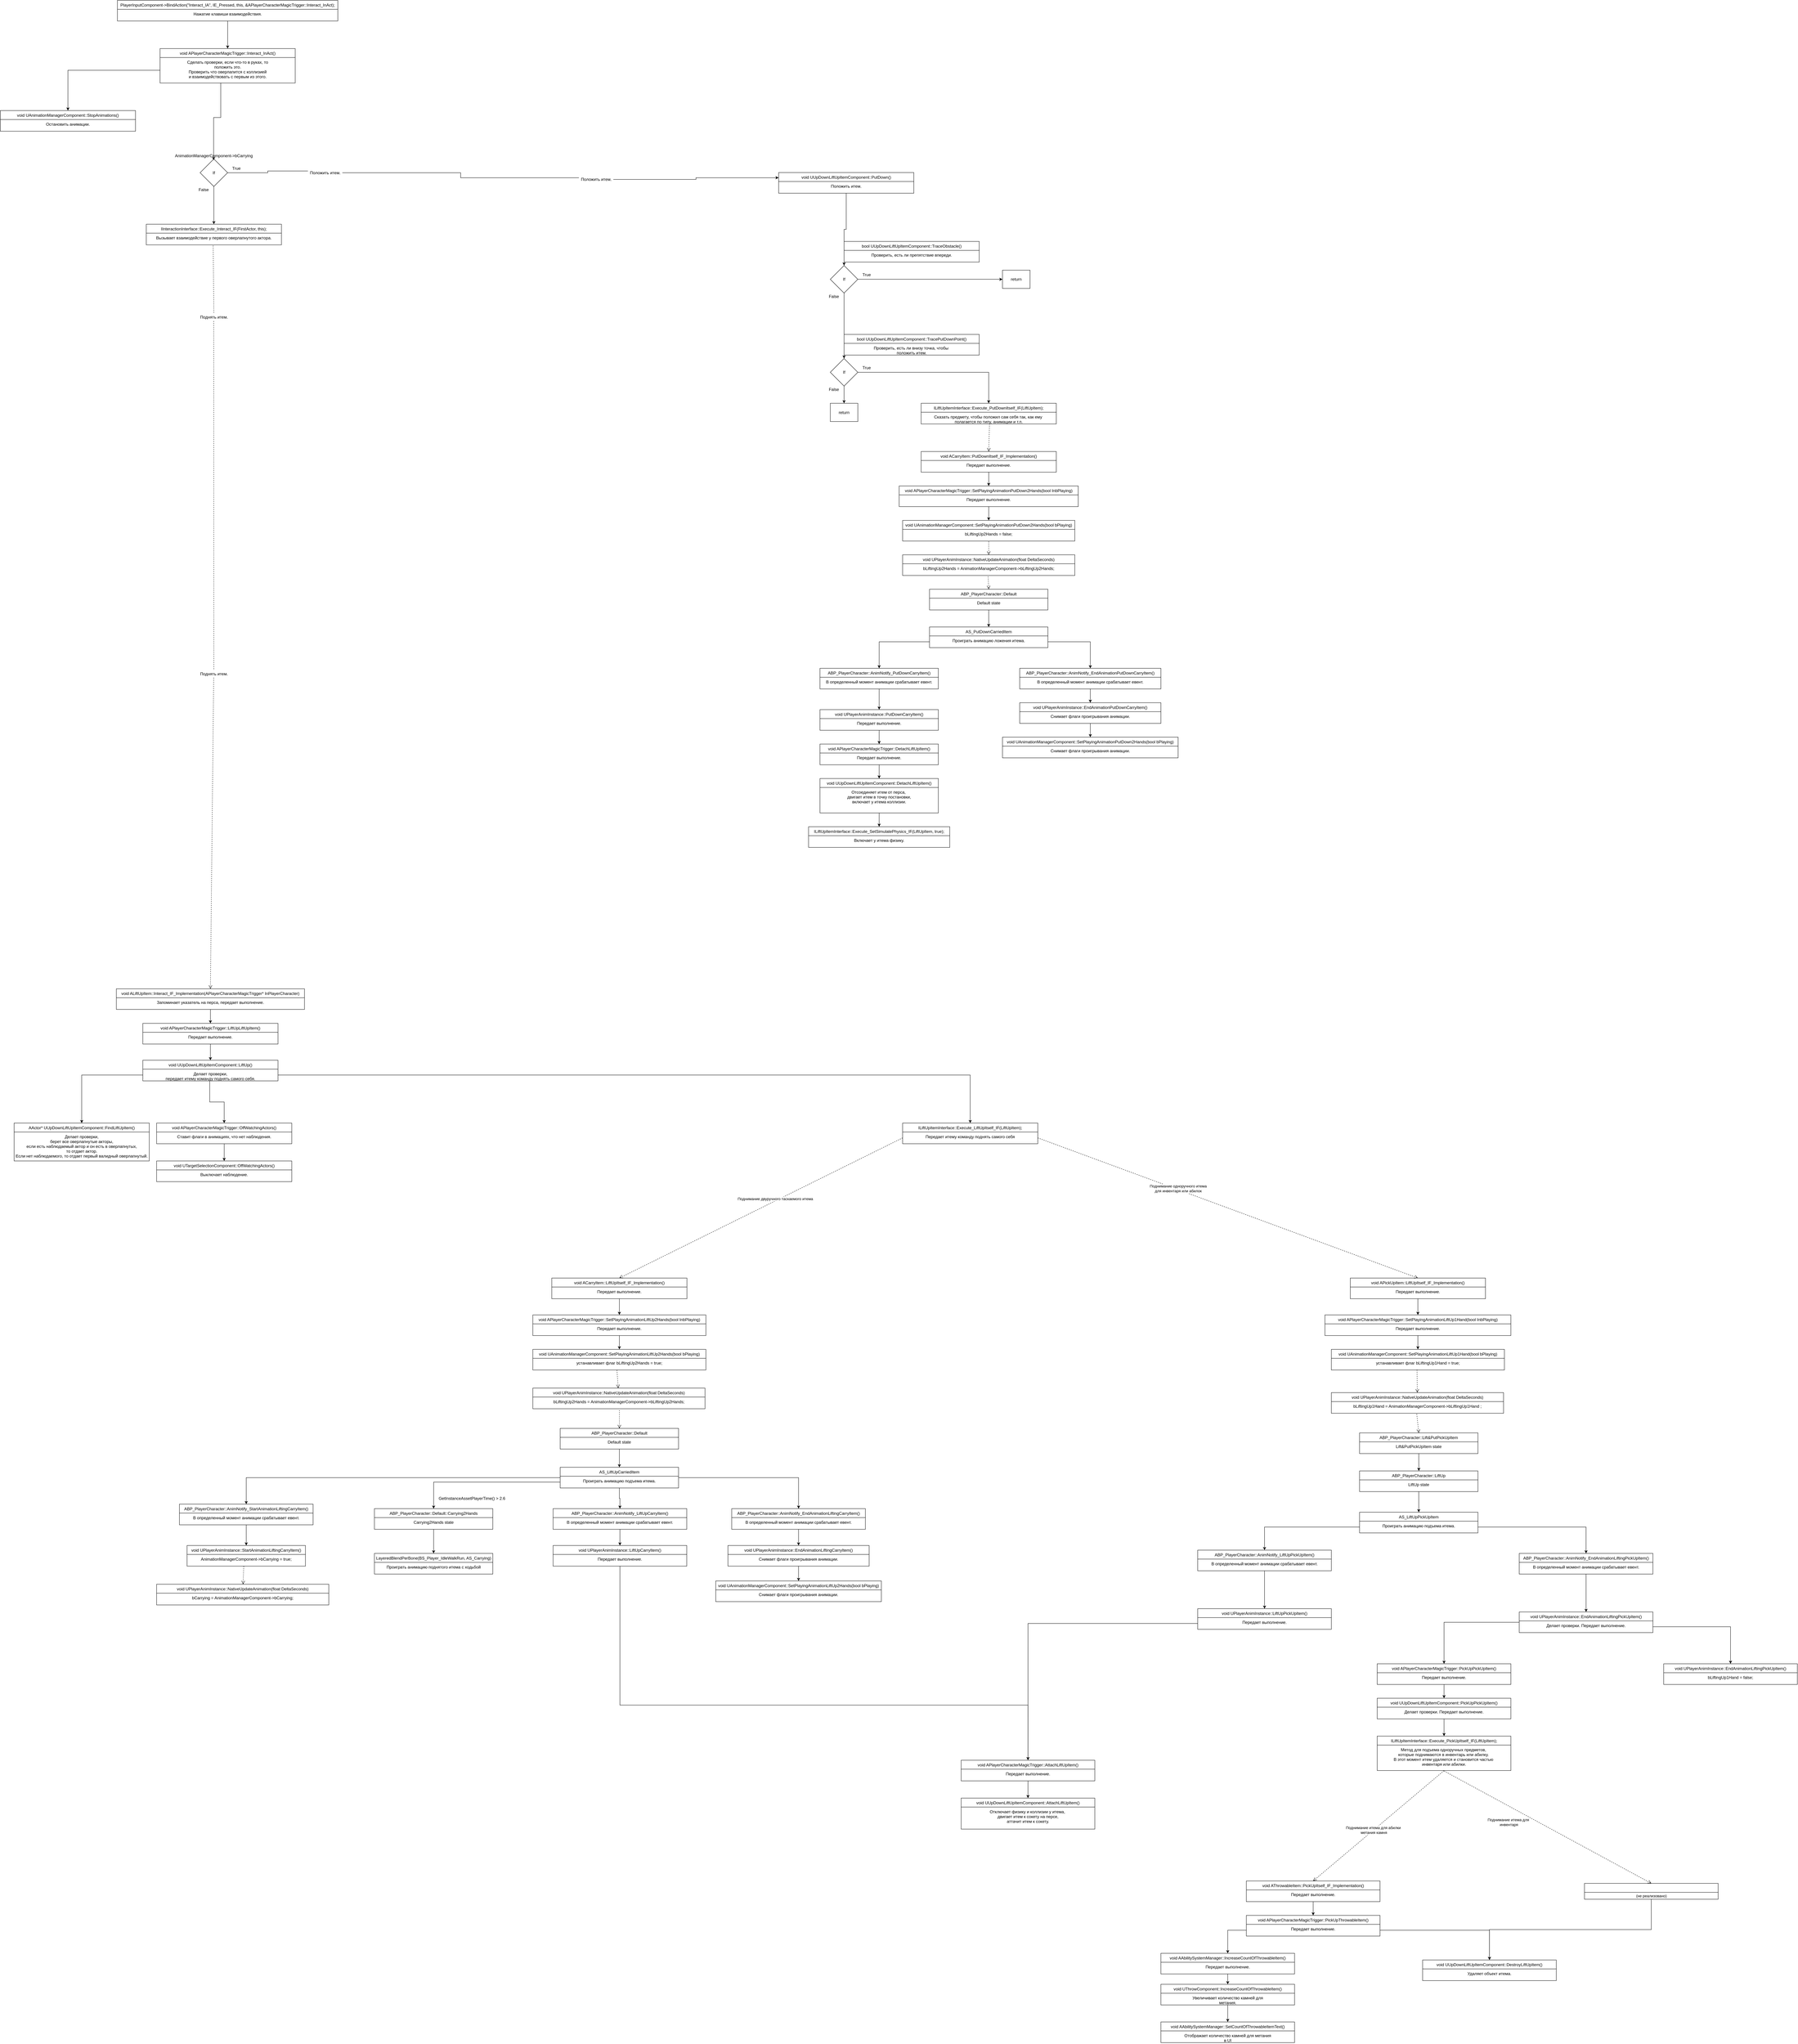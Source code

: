 <mxfile version="14.9.6" type="device"><diagram id="C5RBs43oDa-KdzZeNtuy" name="Page-1"><mxGraphModel dx="12355" dy="11145" grid="1" gridSize="10" guides="1" tooltips="1" connect="1" arrows="1" fold="1" page="1" pageScale="1" pageWidth="4681" pageHeight="3300" background="none" math="0" shadow="0"><root><mxCell id="WIyWlLk6GJQsqaUBKTNV-0"/><mxCell id="WIyWlLk6GJQsqaUBKTNV-1" parent="WIyWlLk6GJQsqaUBKTNV-0"/><mxCell id="lc-8awpvD-Ly3YtuLmtj-4" value="" style="edgeStyle=orthogonalEdgeStyle;rounded=0;orthogonalLoop=1;jettySize=auto;html=1;entryX=0.5;entryY=0;entryDx=0;entryDy=0;" parent="WIyWlLk6GJQsqaUBKTNV-1" source="lc-8awpvD-Ly3YtuLmtj-0" target="lc-8awpvD-Ly3YtuLmtj-2" edge="1"><mxGeometry relative="1" as="geometry"/></mxCell><mxCell id="lc-8awpvD-Ly3YtuLmtj-0" value="PlayerInputComponent-&gt;BindAction(&quot;Interact_IA&quot;, IE_Pressed, this, &amp;APlayerCharacterMagicTrigger::Interact_InAct);" style="swimlane;fontStyle=0;childLayout=stackLayout;horizontal=1;startSize=26;fillColor=none;horizontalStack=0;resizeParent=1;resizeParentMax=0;resizeLast=0;collapsible=0;marginBottom=0;html=0;autosize=0;" parent="WIyWlLk6GJQsqaUBKTNV-1" vertex="1"><mxGeometry x="680" y="-2990" width="640" height="60" as="geometry"><mxRectangle x="90" y="150" width="420" height="26" as="alternateBounds"/></mxGeometry></mxCell><mxCell id="lc-8awpvD-Ly3YtuLmtj-1" value="Нажатие клавиши взаимодействия." style="text;strokeColor=none;fillColor=none;align=center;verticalAlign=top;spacingLeft=4;spacingRight=4;overflow=hidden;rotatable=0;points=[[0,0.5],[1,0.5]];portConstraint=eastwest;collapsible=0;" parent="lc-8awpvD-Ly3YtuLmtj-0" vertex="1"><mxGeometry y="26" width="640" height="34" as="geometry"/></mxCell><mxCell id="lc-8awpvD-Ly3YtuLmtj-2" value="void APlayerCharacterMagicTrigger::Interact_InAct()" style="swimlane;fontStyle=0;childLayout=stackLayout;horizontal=1;startSize=26;fillColor=none;horizontalStack=0;resizeParent=1;resizeParentMax=0;resizeLast=0;collapsible=0;marginBottom=0;html=0;autosize=0;" parent="WIyWlLk6GJQsqaUBKTNV-1" vertex="1"><mxGeometry x="803.75" y="-2850" width="392.5" height="100" as="geometry"><mxRectangle x="90" y="150" width="420" height="26" as="alternateBounds"/></mxGeometry></mxCell><mxCell id="lc-8awpvD-Ly3YtuLmtj-3" value="Сделать проверки, если что-то в руках, то&#10;положить это.&#10;Проверить что оверлапится с коллизией&#10;и взаимодействовать с первым из этого.&#10;" style="text;strokeColor=none;fillColor=none;align=center;verticalAlign=top;spacingLeft=4;spacingRight=4;overflow=hidden;rotatable=0;points=[[0,0.5],[1,0.5]];portConstraint=eastwest;collapsible=0;" parent="lc-8awpvD-Ly3YtuLmtj-2" vertex="1"><mxGeometry y="26" width="392.5" height="74" as="geometry"/></mxCell><mxCell id="lc-8awpvD-Ly3YtuLmtj-5" value="void UAnimationManagerComponent::StopAnimations()" style="swimlane;fontStyle=0;childLayout=stackLayout;horizontal=1;startSize=26;fillColor=none;horizontalStack=0;resizeParent=1;resizeParentMax=0;resizeLast=0;collapsible=0;marginBottom=0;html=0;autosize=0;" parent="WIyWlLk6GJQsqaUBKTNV-1" vertex="1"><mxGeometry x="340" y="-2670" width="392.5" height="60" as="geometry"><mxRectangle x="90" y="150" width="420" height="26" as="alternateBounds"/></mxGeometry></mxCell><mxCell id="lc-8awpvD-Ly3YtuLmtj-6" value="Остановить анимации." style="text;strokeColor=none;fillColor=none;align=center;verticalAlign=top;spacingLeft=4;spacingRight=4;overflow=hidden;rotatable=0;points=[[0,0.5],[1,0.5]];portConstraint=eastwest;collapsible=0;" parent="lc-8awpvD-Ly3YtuLmtj-5" vertex="1"><mxGeometry y="26" width="392.5" height="34" as="geometry"/></mxCell><mxCell id="lc-8awpvD-Ly3YtuLmtj-7" style="edgeStyle=orthogonalEdgeStyle;rounded=0;orthogonalLoop=1;jettySize=auto;html=1;exitX=0;exitY=0.5;exitDx=0;exitDy=0;entryX=0.5;entryY=0;entryDx=0;entryDy=0;" parent="WIyWlLk6GJQsqaUBKTNV-1" source="lc-8awpvD-Ly3YtuLmtj-3" target="lc-8awpvD-Ly3YtuLmtj-5" edge="1"><mxGeometry relative="1" as="geometry"/></mxCell><mxCell id="lc-8awpvD-Ly3YtuLmtj-15" style="edgeStyle=orthogonalEdgeStyle;rounded=0;orthogonalLoop=1;jettySize=auto;html=1;exitX=1;exitY=0.5;exitDx=0;exitDy=0;entryX=0;entryY=0.25;entryDx=0;entryDy=0;startArrow=none;" parent="WIyWlLk6GJQsqaUBKTNV-1" source="lc-8awpvD-Ly3YtuLmtj-113" target="lc-8awpvD-Ly3YtuLmtj-13" edge="1"><mxGeometry relative="1" as="geometry"/></mxCell><mxCell id="lc-8awpvD-Ly3YtuLmtj-88" style="edgeStyle=orthogonalEdgeStyle;rounded=0;orthogonalLoop=1;jettySize=auto;html=1;exitX=0.5;exitY=1;exitDx=0;exitDy=0;entryX=0.5;entryY=0;entryDx=0;entryDy=0;" parent="WIyWlLk6GJQsqaUBKTNV-1" source="lc-8awpvD-Ly3YtuLmtj-8" target="lc-8awpvD-Ly3YtuLmtj-86" edge="1"><mxGeometry relative="1" as="geometry"/></mxCell><mxCell id="lc-8awpvD-Ly3YtuLmtj-8" value="If" style="rhombus;whiteSpace=wrap;html=1;" parent="WIyWlLk6GJQsqaUBKTNV-1" vertex="1"><mxGeometry x="920" y="-2529.5" width="80" height="80" as="geometry"/></mxCell><mxCell id="lc-8awpvD-Ly3YtuLmtj-9" value="AnimationManagerComponent-&gt;bCarrying" style="text;align=center;verticalAlign=middle;resizable=0;points=[];autosize=1;strokeColor=none;" parent="WIyWlLk6GJQsqaUBKTNV-1" vertex="1"><mxGeometry x="840" y="-2549.5" width="240" height="20" as="geometry"/></mxCell><mxCell id="lc-8awpvD-Ly3YtuLmtj-10" value="True" style="text;html=1;align=center;verticalAlign=middle;resizable=0;points=[];autosize=1;strokeColor=none;" parent="WIyWlLk6GJQsqaUBKTNV-1" vertex="1"><mxGeometry x="1005" y="-2512.5" width="40" height="20" as="geometry"/></mxCell><mxCell id="lc-8awpvD-Ly3YtuLmtj-11" value="False" style="text;html=1;align=center;verticalAlign=middle;resizable=0;points=[];autosize=1;strokeColor=none;" parent="WIyWlLk6GJQsqaUBKTNV-1" vertex="1"><mxGeometry x="910" y="-2450" width="40" height="20" as="geometry"/></mxCell><mxCell id="lc-8awpvD-Ly3YtuLmtj-23" value="" style="edgeStyle=orthogonalEdgeStyle;rounded=0;orthogonalLoop=1;jettySize=auto;html=1;entryX=0.5;entryY=0;entryDx=0;entryDy=0;" parent="WIyWlLk6GJQsqaUBKTNV-1" source="lc-8awpvD-Ly3YtuLmtj-13" target="lc-8awpvD-Ly3YtuLmtj-17" edge="1"><mxGeometry relative="1" as="geometry"/></mxCell><mxCell id="lc-8awpvD-Ly3YtuLmtj-13" value="void UUpDownLiftUpItemComponent::PutDown()" style="swimlane;fontStyle=0;childLayout=stackLayout;horizontal=1;startSize=26;fillColor=none;horizontalStack=0;resizeParent=1;resizeParentMax=0;resizeLast=0;collapsible=0;marginBottom=0;html=0;autosize=0;" parent="WIyWlLk6GJQsqaUBKTNV-1" vertex="1"><mxGeometry x="2600" y="-2490" width="392.5" height="60" as="geometry"><mxRectangle x="90" y="150" width="420" height="26" as="alternateBounds"/></mxGeometry></mxCell><mxCell id="lc-8awpvD-Ly3YtuLmtj-14" value="Положить итем." style="text;strokeColor=none;fillColor=none;align=center;verticalAlign=top;spacingLeft=4;spacingRight=4;overflow=hidden;rotatable=0;points=[[0,0.5],[1,0.5]];portConstraint=eastwest;collapsible=0;" parent="lc-8awpvD-Ly3YtuLmtj-13" vertex="1"><mxGeometry y="26" width="392.5" height="34" as="geometry"/></mxCell><mxCell id="lc-8awpvD-Ly3YtuLmtj-16" style="edgeStyle=orthogonalEdgeStyle;rounded=0;orthogonalLoop=1;jettySize=auto;html=1;exitX=0.449;exitY=1;exitDx=0;exitDy=0;entryX=0.497;entryY=1.171;entryDx=0;entryDy=0;entryPerimeter=0;exitPerimeter=0;" parent="WIyWlLk6GJQsqaUBKTNV-1" source="lc-8awpvD-Ly3YtuLmtj-3" target="lc-8awpvD-Ly3YtuLmtj-9" edge="1"><mxGeometry relative="1" as="geometry"/></mxCell><mxCell id="lc-8awpvD-Ly3YtuLmtj-27" style="edgeStyle=orthogonalEdgeStyle;rounded=0;orthogonalLoop=1;jettySize=auto;html=1;exitX=1;exitY=0.5;exitDx=0;exitDy=0;entryX=0;entryY=0.5;entryDx=0;entryDy=0;" parent="WIyWlLk6GJQsqaUBKTNV-1" source="lc-8awpvD-Ly3YtuLmtj-17" target="lc-8awpvD-Ly3YtuLmtj-26" edge="1"><mxGeometry relative="1" as="geometry"/></mxCell><mxCell id="lc-8awpvD-Ly3YtuLmtj-31" style="edgeStyle=orthogonalEdgeStyle;rounded=0;orthogonalLoop=1;jettySize=auto;html=1;exitX=0.5;exitY=1;exitDx=0;exitDy=0;entryX=0.5;entryY=0;entryDx=0;entryDy=0;" parent="WIyWlLk6GJQsqaUBKTNV-1" source="lc-8awpvD-Ly3YtuLmtj-17" target="lc-8awpvD-Ly3YtuLmtj-28" edge="1"><mxGeometry relative="1" as="geometry"/></mxCell><mxCell id="lc-8awpvD-Ly3YtuLmtj-17" value="If" style="rhombus;whiteSpace=wrap;html=1;" parent="WIyWlLk6GJQsqaUBKTNV-1" vertex="1"><mxGeometry x="2750" y="-2220" width="80" height="80" as="geometry"/></mxCell><mxCell id="lc-8awpvD-Ly3YtuLmtj-19" value="True" style="text;html=1;align=center;verticalAlign=middle;resizable=0;points=[];autosize=1;strokeColor=none;" parent="WIyWlLk6GJQsqaUBKTNV-1" vertex="1"><mxGeometry x="2835" y="-2203" width="40" height="20" as="geometry"/></mxCell><mxCell id="lc-8awpvD-Ly3YtuLmtj-20" value="False" style="text;html=1;align=center;verticalAlign=middle;resizable=0;points=[];autosize=1;strokeColor=none;" parent="WIyWlLk6GJQsqaUBKTNV-1" vertex="1"><mxGeometry x="2740" y="-2140.5" width="40" height="20" as="geometry"/></mxCell><mxCell id="lc-8awpvD-Ly3YtuLmtj-21" value="bool UUpDownLiftUpItemComponent::TraceObstacle()" style="swimlane;fontStyle=0;childLayout=stackLayout;horizontal=1;startSize=26;fillColor=none;horizontalStack=0;resizeParent=1;resizeParentMax=0;resizeLast=0;collapsible=0;marginBottom=0;html=0;autosize=0;" parent="WIyWlLk6GJQsqaUBKTNV-1" vertex="1"><mxGeometry x="2790" y="-2290" width="392.5" height="60" as="geometry"><mxRectangle x="90" y="150" width="420" height="26" as="alternateBounds"/></mxGeometry></mxCell><mxCell id="lc-8awpvD-Ly3YtuLmtj-22" value="Проверить, есть ли препятствие впереди." style="text;strokeColor=none;fillColor=none;align=center;verticalAlign=top;spacingLeft=4;spacingRight=4;overflow=hidden;rotatable=0;points=[[0,0.5],[1,0.5]];portConstraint=eastwest;collapsible=0;" parent="lc-8awpvD-Ly3YtuLmtj-21" vertex="1"><mxGeometry y="26" width="392.5" height="34" as="geometry"/></mxCell><mxCell id="lc-8awpvD-Ly3YtuLmtj-26" value="return" style="rounded=0;whiteSpace=wrap;html=1;" parent="WIyWlLk6GJQsqaUBKTNV-1" vertex="1"><mxGeometry x="3250" y="-2206.5" width="80" height="53" as="geometry"/></mxCell><mxCell id="lc-8awpvD-Ly3YtuLmtj-35" style="edgeStyle=orthogonalEdgeStyle;rounded=0;orthogonalLoop=1;jettySize=auto;html=1;exitX=0.5;exitY=1;exitDx=0;exitDy=0;entryX=0.5;entryY=0;entryDx=0;entryDy=0;" parent="WIyWlLk6GJQsqaUBKTNV-1" source="lc-8awpvD-Ly3YtuLmtj-28" target="lc-8awpvD-Ly3YtuLmtj-34" edge="1"><mxGeometry relative="1" as="geometry"/></mxCell><mxCell id="lc-8awpvD-Ly3YtuLmtj-38" style="edgeStyle=orthogonalEdgeStyle;rounded=0;orthogonalLoop=1;jettySize=auto;html=1;exitX=1;exitY=0.5;exitDx=0;exitDy=0;entryX=0.5;entryY=0;entryDx=0;entryDy=0;" parent="WIyWlLk6GJQsqaUBKTNV-1" source="lc-8awpvD-Ly3YtuLmtj-28" target="lc-8awpvD-Ly3YtuLmtj-36" edge="1"><mxGeometry relative="1" as="geometry"/></mxCell><mxCell id="lc-8awpvD-Ly3YtuLmtj-28" value="If" style="rhombus;whiteSpace=wrap;html=1;" parent="WIyWlLk6GJQsqaUBKTNV-1" vertex="1"><mxGeometry x="2750" y="-1950" width="80" height="80" as="geometry"/></mxCell><mxCell id="lc-8awpvD-Ly3YtuLmtj-29" value="True" style="text;html=1;align=center;verticalAlign=middle;resizable=0;points=[];autosize=1;strokeColor=none;" parent="WIyWlLk6GJQsqaUBKTNV-1" vertex="1"><mxGeometry x="2835" y="-1933" width="40" height="20" as="geometry"/></mxCell><mxCell id="lc-8awpvD-Ly3YtuLmtj-30" value="False" style="text;html=1;align=center;verticalAlign=middle;resizable=0;points=[];autosize=1;strokeColor=none;" parent="WIyWlLk6GJQsqaUBKTNV-1" vertex="1"><mxGeometry x="2740" y="-1870.5" width="40" height="20" as="geometry"/></mxCell><mxCell id="lc-8awpvD-Ly3YtuLmtj-32" value="bool UUpDownLiftUpItemComponent::TracePutDownPoint()" style="swimlane;fontStyle=0;childLayout=stackLayout;horizontal=1;startSize=26;fillColor=none;horizontalStack=0;resizeParent=1;resizeParentMax=0;resizeLast=0;collapsible=0;marginBottom=0;html=0;autosize=0;" parent="WIyWlLk6GJQsqaUBKTNV-1" vertex="1"><mxGeometry x="2790" y="-2020" width="392.5" height="60" as="geometry"><mxRectangle x="90" y="150" width="420" height="26" as="alternateBounds"/></mxGeometry></mxCell><mxCell id="lc-8awpvD-Ly3YtuLmtj-33" value="Проверить, есть ли внизу точка, чтобы &#10;положить итем." style="text;strokeColor=none;fillColor=none;align=center;verticalAlign=top;spacingLeft=4;spacingRight=4;overflow=hidden;rotatable=0;points=[[0,0.5],[1,0.5]];portConstraint=eastwest;collapsible=0;" parent="lc-8awpvD-Ly3YtuLmtj-32" vertex="1"><mxGeometry y="26" width="392.5" height="34" as="geometry"/></mxCell><mxCell id="lc-8awpvD-Ly3YtuLmtj-34" value="return" style="rounded=0;whiteSpace=wrap;html=1;" parent="WIyWlLk6GJQsqaUBKTNV-1" vertex="1"><mxGeometry x="2750" y="-1820" width="80" height="53" as="geometry"/></mxCell><mxCell id="lc-8awpvD-Ly3YtuLmtj-36" value="ILiftUpItemInterface::Execute_PutDownItself_IF(LiftUpItem);" style="swimlane;fontStyle=0;childLayout=stackLayout;horizontal=1;startSize=26;fillColor=none;horizontalStack=0;resizeParent=1;resizeParentMax=0;resizeLast=0;collapsible=0;marginBottom=0;html=0;autosize=0;" parent="WIyWlLk6GJQsqaUBKTNV-1" vertex="1"><mxGeometry x="3013.74" y="-1820" width="392.5" height="60" as="geometry"><mxRectangle x="90" y="150" width="420" height="26" as="alternateBounds"/></mxGeometry></mxCell><mxCell id="lc-8awpvD-Ly3YtuLmtj-37" value="Сказать предмету, чтобы положил сам себя так, как ему &#10;полагается по типу, анимации и т.п." style="text;strokeColor=none;fillColor=none;align=center;verticalAlign=top;spacingLeft=4;spacingRight=4;overflow=hidden;rotatable=0;points=[[0,0.5],[1,0.5]];portConstraint=eastwest;collapsible=0;" parent="lc-8awpvD-Ly3YtuLmtj-36" vertex="1"><mxGeometry y="26" width="392.5" height="34" as="geometry"/></mxCell><mxCell id="lc-8awpvD-Ly3YtuLmtj-43" value="" style="edgeStyle=orthogonalEdgeStyle;rounded=0;orthogonalLoop=1;jettySize=auto;html=1;entryX=0.5;entryY=0;entryDx=0;entryDy=0;" parent="WIyWlLk6GJQsqaUBKTNV-1" source="lc-8awpvD-Ly3YtuLmtj-39" target="lc-8awpvD-Ly3YtuLmtj-41" edge="1"><mxGeometry relative="1" as="geometry"/></mxCell><mxCell id="lc-8awpvD-Ly3YtuLmtj-39" value="void ACarryItem::PutDownItself_IF_Implementation()" style="swimlane;fontStyle=0;childLayout=stackLayout;horizontal=1;startSize=26;fillColor=none;horizontalStack=0;resizeParent=1;resizeParentMax=0;resizeLast=0;collapsible=0;marginBottom=0;html=0;autosize=0;" parent="WIyWlLk6GJQsqaUBKTNV-1" vertex="1"><mxGeometry x="3013.75" y="-1680" width="392.5" height="60" as="geometry"><mxRectangle x="90" y="150" width="420" height="26" as="alternateBounds"/></mxGeometry></mxCell><mxCell id="lc-8awpvD-Ly3YtuLmtj-40" value="Передает выполнение." style="text;strokeColor=none;fillColor=none;align=center;verticalAlign=top;spacingLeft=4;spacingRight=4;overflow=hidden;rotatable=0;points=[[0,0.5],[1,0.5]];portConstraint=eastwest;collapsible=0;" parent="lc-8awpvD-Ly3YtuLmtj-39" vertex="1"><mxGeometry y="26" width="392.5" height="34" as="geometry"/></mxCell><mxCell id="lc-8awpvD-Ly3YtuLmtj-46" value="" style="edgeStyle=orthogonalEdgeStyle;rounded=0;orthogonalLoop=1;jettySize=auto;html=1;entryX=0.5;entryY=0;entryDx=0;entryDy=0;" parent="WIyWlLk6GJQsqaUBKTNV-1" source="lc-8awpvD-Ly3YtuLmtj-41" target="lc-8awpvD-Ly3YtuLmtj-44" edge="1"><mxGeometry relative="1" as="geometry"/></mxCell><mxCell id="lc-8awpvD-Ly3YtuLmtj-41" value="void APlayerCharacterMagicTrigger::SetPlayingAnimationPutDown2Hands(bool InbPlaying)" style="swimlane;fontStyle=0;childLayout=stackLayout;horizontal=1;startSize=26;fillColor=none;horizontalStack=0;resizeParent=1;resizeParentMax=0;resizeLast=0;collapsible=0;marginBottom=0;html=0;autosize=0;" parent="WIyWlLk6GJQsqaUBKTNV-1" vertex="1"><mxGeometry x="2950" y="-1580" width="520" height="60" as="geometry"><mxRectangle x="90" y="150" width="420" height="26" as="alternateBounds"/></mxGeometry></mxCell><mxCell id="lc-8awpvD-Ly3YtuLmtj-42" value="Передает выполнение." style="text;strokeColor=none;fillColor=none;align=center;verticalAlign=top;spacingLeft=4;spacingRight=4;overflow=hidden;rotatable=0;points=[[0,0.5],[1,0.5]];portConstraint=eastwest;collapsible=0;" parent="lc-8awpvD-Ly3YtuLmtj-41" vertex="1"><mxGeometry y="26" width="520" height="34" as="geometry"/></mxCell><mxCell id="lc-8awpvD-Ly3YtuLmtj-44" value="void UAnimationManagerComponent::SetPlayingAnimationPutDown2Hands(bool bPlaying)" style="swimlane;fontStyle=0;childLayout=stackLayout;horizontal=1;startSize=26;fillColor=none;horizontalStack=0;resizeParent=1;resizeParentMax=0;resizeLast=0;collapsible=0;marginBottom=0;html=0;autosize=0;" parent="WIyWlLk6GJQsqaUBKTNV-1" vertex="1"><mxGeometry x="2960" y="-1480" width="500" height="60" as="geometry"><mxRectangle x="90" y="150" width="420" height="26" as="alternateBounds"/></mxGeometry></mxCell><mxCell id="lc-8awpvD-Ly3YtuLmtj-45" value="bLiftingUp2Hands = false;" style="text;strokeColor=none;fillColor=none;align=center;verticalAlign=top;spacingLeft=4;spacingRight=4;overflow=hidden;rotatable=0;points=[[0,0.5],[1,0.5]];portConstraint=eastwest;collapsible=0;" parent="lc-8awpvD-Ly3YtuLmtj-44" vertex="1"><mxGeometry y="26" width="500" height="34" as="geometry"/></mxCell><mxCell id="lc-8awpvD-Ly3YtuLmtj-47" value="void UPlayerAnimInstance::NativeUpdateAnimation(float DeltaSeconds)" style="swimlane;fontStyle=0;childLayout=stackLayout;horizontal=1;startSize=26;fillColor=none;horizontalStack=0;resizeParent=1;resizeParentMax=0;resizeLast=0;collapsible=0;marginBottom=0;html=0;autosize=0;" parent="WIyWlLk6GJQsqaUBKTNV-1" vertex="1"><mxGeometry x="2960" y="-1380" width="500" height="60" as="geometry"><mxRectangle x="90" y="150" width="420" height="26" as="alternateBounds"/></mxGeometry></mxCell><mxCell id="lc-8awpvD-Ly3YtuLmtj-48" value="bLiftingUp2Hands = AnimationManagerComponent-&gt;bLiftingUp2Hands;" style="text;strokeColor=none;fillColor=none;align=center;verticalAlign=top;spacingLeft=4;spacingRight=4;overflow=hidden;rotatable=0;points=[[0,0.5],[1,0.5]];portConstraint=eastwest;collapsible=0;" parent="lc-8awpvD-Ly3YtuLmtj-47" vertex="1"><mxGeometry y="26" width="500" height="34" as="geometry"/></mxCell><mxCell id="lc-8awpvD-Ly3YtuLmtj-56" value="" style="edgeStyle=orthogonalEdgeStyle;rounded=0;orthogonalLoop=1;jettySize=auto;html=1;entryX=0.5;entryY=0;entryDx=0;entryDy=0;" parent="WIyWlLk6GJQsqaUBKTNV-1" source="lc-8awpvD-Ly3YtuLmtj-50" target="lc-8awpvD-Ly3YtuLmtj-54" edge="1"><mxGeometry relative="1" as="geometry"/></mxCell><mxCell id="lc-8awpvD-Ly3YtuLmtj-50" value="ABP_PlayerCharacter::Default" style="swimlane;fontStyle=0;childLayout=stackLayout;horizontal=1;startSize=26;fillColor=none;horizontalStack=0;resizeParent=1;resizeParentMax=0;resizeLast=0;collapsible=0;marginBottom=0;html=0;autosize=0;" parent="WIyWlLk6GJQsqaUBKTNV-1" vertex="1"><mxGeometry x="3038.12" y="-1280" width="343.75" height="60" as="geometry"><mxRectangle x="90" y="150" width="420" height="26" as="alternateBounds"/></mxGeometry></mxCell><mxCell id="lc-8awpvD-Ly3YtuLmtj-51" value="Default state" style="text;strokeColor=none;fillColor=none;align=center;verticalAlign=top;spacingLeft=4;spacingRight=4;overflow=hidden;rotatable=0;points=[[0,0.5],[1,0.5]];portConstraint=eastwest;collapsible=0;" parent="lc-8awpvD-Ly3YtuLmtj-50" vertex="1"><mxGeometry y="26" width="343.75" height="34" as="geometry"/></mxCell><mxCell id="lc-8awpvD-Ly3YtuLmtj-54" value="AS_PutDownCarriedItem" style="swimlane;fontStyle=0;childLayout=stackLayout;horizontal=1;startSize=26;fillColor=none;horizontalStack=0;resizeParent=1;resizeParentMax=0;resizeLast=0;collapsible=0;marginBottom=0;html=0;autosize=0;" parent="WIyWlLk6GJQsqaUBKTNV-1" vertex="1"><mxGeometry x="3038.12" y="-1170.5" width="343.75" height="60" as="geometry"><mxRectangle x="90" y="150" width="420" height="26" as="alternateBounds"/></mxGeometry></mxCell><mxCell id="lc-8awpvD-Ly3YtuLmtj-55" value="Проиграть анимацию ложения итема." style="text;strokeColor=none;fillColor=none;align=center;verticalAlign=top;spacingLeft=4;spacingRight=4;overflow=hidden;rotatable=0;points=[[0,0.5],[1,0.5]];portConstraint=eastwest;collapsible=0;" parent="lc-8awpvD-Ly3YtuLmtj-54" vertex="1"><mxGeometry y="26" width="343.75" height="34" as="geometry"/></mxCell><mxCell id="lc-8awpvD-Ly3YtuLmtj-59" value="" style="html=1;verticalAlign=bottom;endArrow=open;dashed=1;endSize=8;exitX=0.506;exitY=0.968;exitDx=0;exitDy=0;exitPerimeter=0;entryX=0.5;entryY=0;entryDx=0;entryDy=0;" parent="WIyWlLk6GJQsqaUBKTNV-1" source="lc-8awpvD-Ly3YtuLmtj-37" target="lc-8awpvD-Ly3YtuLmtj-39" edge="1"><mxGeometry relative="1" as="geometry"><mxPoint x="3330" y="-1700.5" as="sourcePoint"/><mxPoint x="3250" y="-1700.5" as="targetPoint"/></mxGeometry></mxCell><mxCell id="lc-8awpvD-Ly3YtuLmtj-60" value="" style="html=1;verticalAlign=bottom;endArrow=open;dashed=1;endSize=8;entryX=0.5;entryY=0;entryDx=0;entryDy=0;exitX=0.5;exitY=1.036;exitDx=0;exitDy=0;exitPerimeter=0;" parent="WIyWlLk6GJQsqaUBKTNV-1" source="lc-8awpvD-Ly3YtuLmtj-45" target="lc-8awpvD-Ly3YtuLmtj-47" edge="1"><mxGeometry relative="1" as="geometry"><mxPoint x="3280" y="-1400.5" as="sourcePoint"/><mxPoint x="3200" y="-1400.5" as="targetPoint"/></mxGeometry></mxCell><mxCell id="lc-8awpvD-Ly3YtuLmtj-61" value="" style="html=1;verticalAlign=bottom;endArrow=open;dashed=1;endSize=8;entryX=0.5;entryY=0;entryDx=0;entryDy=0;exitX=0.497;exitY=1.086;exitDx=0;exitDy=0;exitPerimeter=0;" parent="WIyWlLk6GJQsqaUBKTNV-1" source="lc-8awpvD-Ly3YtuLmtj-48" target="lc-8awpvD-Ly3YtuLmtj-50" edge="1"><mxGeometry relative="1" as="geometry"><mxPoint x="3280" y="-1400.5" as="sourcePoint"/><mxPoint x="3200" y="-1400.5" as="targetPoint"/></mxGeometry></mxCell><mxCell id="lc-8awpvD-Ly3YtuLmtj-70" value="" style="edgeStyle=orthogonalEdgeStyle;rounded=0;orthogonalLoop=1;jettySize=auto;html=1;entryX=0.5;entryY=0;entryDx=0;entryDy=0;" parent="WIyWlLk6GJQsqaUBKTNV-1" source="lc-8awpvD-Ly3YtuLmtj-62" target="lc-8awpvD-Ly3YtuLmtj-68" edge="1"><mxGeometry relative="1" as="geometry"/></mxCell><mxCell id="lc-8awpvD-Ly3YtuLmtj-62" value="ABP_PlayerCharacter::AnimNotify_PutDownCarryItem()" style="swimlane;fontStyle=0;childLayout=stackLayout;horizontal=1;startSize=26;fillColor=none;horizontalStack=0;resizeParent=1;resizeParentMax=0;resizeLast=0;collapsible=0;marginBottom=0;html=0;autosize=0;" parent="WIyWlLk6GJQsqaUBKTNV-1" vertex="1"><mxGeometry x="2720" y="-1050.5" width="343.75" height="60" as="geometry"><mxRectangle x="90" y="150" width="420" height="26" as="alternateBounds"/></mxGeometry></mxCell><mxCell id="lc-8awpvD-Ly3YtuLmtj-63" value="В определенный момент анимации срабатывает евент." style="text;strokeColor=none;fillColor=none;align=center;verticalAlign=top;spacingLeft=4;spacingRight=4;overflow=hidden;rotatable=0;points=[[0,0.5],[1,0.5]];portConstraint=eastwest;collapsible=0;" parent="lc-8awpvD-Ly3YtuLmtj-62" vertex="1"><mxGeometry y="26" width="343.75" height="34" as="geometry"/></mxCell><mxCell id="lc-8awpvD-Ly3YtuLmtj-82" value="" style="edgeStyle=orthogonalEdgeStyle;rounded=0;orthogonalLoop=1;jettySize=auto;html=1;" parent="WIyWlLk6GJQsqaUBKTNV-1" source="lc-8awpvD-Ly3YtuLmtj-64" target="lc-8awpvD-Ly3YtuLmtj-80" edge="1"><mxGeometry relative="1" as="geometry"/></mxCell><mxCell id="lc-8awpvD-Ly3YtuLmtj-64" value="ABP_PlayerCharacter::AnimNotify_EndAnimationPutDownCarryItem()" style="swimlane;fontStyle=0;childLayout=stackLayout;horizontal=1;startSize=26;fillColor=none;horizontalStack=0;resizeParent=1;resizeParentMax=0;resizeLast=0;collapsible=0;marginBottom=0;html=0;autosize=0;" parent="WIyWlLk6GJQsqaUBKTNV-1" vertex="1"><mxGeometry x="3300" y="-1050.5" width="410" height="60" as="geometry"><mxRectangle x="90" y="150" width="420" height="26" as="alternateBounds"/></mxGeometry></mxCell><mxCell id="lc-8awpvD-Ly3YtuLmtj-65" value="В определенный момент анимации срабатывает евент." style="text;strokeColor=none;fillColor=none;align=center;verticalAlign=top;spacingLeft=4;spacingRight=4;overflow=hidden;rotatable=0;points=[[0,0.5],[1,0.5]];portConstraint=eastwest;collapsible=0;" parent="lc-8awpvD-Ly3YtuLmtj-64" vertex="1"><mxGeometry y="26" width="410" height="34" as="geometry"/></mxCell><mxCell id="lc-8awpvD-Ly3YtuLmtj-66" style="edgeStyle=orthogonalEdgeStyle;rounded=0;orthogonalLoop=1;jettySize=auto;html=1;exitX=0;exitY=0.5;exitDx=0;exitDy=0;entryX=0.5;entryY=0;entryDx=0;entryDy=0;" parent="WIyWlLk6GJQsqaUBKTNV-1" source="lc-8awpvD-Ly3YtuLmtj-55" target="lc-8awpvD-Ly3YtuLmtj-62" edge="1"><mxGeometry relative="1" as="geometry"/></mxCell><mxCell id="lc-8awpvD-Ly3YtuLmtj-67" style="edgeStyle=orthogonalEdgeStyle;rounded=0;orthogonalLoop=1;jettySize=auto;html=1;exitX=1;exitY=0.5;exitDx=0;exitDy=0;" parent="WIyWlLk6GJQsqaUBKTNV-1" source="lc-8awpvD-Ly3YtuLmtj-55" target="lc-8awpvD-Ly3YtuLmtj-64" edge="1"><mxGeometry relative="1" as="geometry"/></mxCell><mxCell id="lc-8awpvD-Ly3YtuLmtj-73" value="" style="edgeStyle=orthogonalEdgeStyle;rounded=0;orthogonalLoop=1;jettySize=auto;html=1;" parent="WIyWlLk6GJQsqaUBKTNV-1" source="lc-8awpvD-Ly3YtuLmtj-68" target="lc-8awpvD-Ly3YtuLmtj-71" edge="1"><mxGeometry relative="1" as="geometry"/></mxCell><mxCell id="lc-8awpvD-Ly3YtuLmtj-68" value="void UPlayerAnimInstance::PutDownCarryItem()" style="swimlane;fontStyle=0;childLayout=stackLayout;horizontal=1;startSize=26;fillColor=none;horizontalStack=0;resizeParent=1;resizeParentMax=0;resizeLast=0;collapsible=0;marginBottom=0;html=0;autosize=0;" parent="WIyWlLk6GJQsqaUBKTNV-1" vertex="1"><mxGeometry x="2720" y="-930.5" width="343.75" height="60" as="geometry"><mxRectangle x="90" y="150" width="420" height="26" as="alternateBounds"/></mxGeometry></mxCell><mxCell id="lc-8awpvD-Ly3YtuLmtj-69" value="Передает выполнение." style="text;strokeColor=none;fillColor=none;align=center;verticalAlign=top;spacingLeft=4;spacingRight=4;overflow=hidden;rotatable=0;points=[[0,0.5],[1,0.5]];portConstraint=eastwest;collapsible=0;" parent="lc-8awpvD-Ly3YtuLmtj-68" vertex="1"><mxGeometry y="26" width="343.75" height="34" as="geometry"/></mxCell><mxCell id="lc-8awpvD-Ly3YtuLmtj-76" value="" style="edgeStyle=orthogonalEdgeStyle;rounded=0;orthogonalLoop=1;jettySize=auto;html=1;entryX=0.5;entryY=0;entryDx=0;entryDy=0;" parent="WIyWlLk6GJQsqaUBKTNV-1" source="lc-8awpvD-Ly3YtuLmtj-71" target="lc-8awpvD-Ly3YtuLmtj-74" edge="1"><mxGeometry relative="1" as="geometry"/></mxCell><mxCell id="lc-8awpvD-Ly3YtuLmtj-71" value="void APlayerCharacterMagicTrigger::DetachLiftUpItem()" style="swimlane;fontStyle=0;childLayout=stackLayout;horizontal=1;startSize=26;fillColor=none;horizontalStack=0;resizeParent=1;resizeParentMax=0;resizeLast=0;collapsible=0;marginBottom=0;html=0;autosize=0;" parent="WIyWlLk6GJQsqaUBKTNV-1" vertex="1"><mxGeometry x="2720" y="-830.5" width="343.75" height="60" as="geometry"><mxRectangle x="90" y="150" width="420" height="26" as="alternateBounds"/></mxGeometry></mxCell><mxCell id="lc-8awpvD-Ly3YtuLmtj-72" value="Передает выполнение." style="text;strokeColor=none;fillColor=none;align=center;verticalAlign=top;spacingLeft=4;spacingRight=4;overflow=hidden;rotatable=0;points=[[0,0.5],[1,0.5]];portConstraint=eastwest;collapsible=0;" parent="lc-8awpvD-Ly3YtuLmtj-71" vertex="1"><mxGeometry y="26" width="343.75" height="34" as="geometry"/></mxCell><mxCell id="lc-8awpvD-Ly3YtuLmtj-79" value="" style="edgeStyle=orthogonalEdgeStyle;rounded=0;orthogonalLoop=1;jettySize=auto;html=1;entryX=0.5;entryY=0;entryDx=0;entryDy=0;" parent="WIyWlLk6GJQsqaUBKTNV-1" source="lc-8awpvD-Ly3YtuLmtj-74" target="lc-8awpvD-Ly3YtuLmtj-77" edge="1"><mxGeometry relative="1" as="geometry"/></mxCell><mxCell id="lc-8awpvD-Ly3YtuLmtj-74" value="void UUpDownLiftUpItemComponent::DetachLiftUpItem()" style="swimlane;fontStyle=0;childLayout=stackLayout;horizontal=1;startSize=26;fillColor=none;horizontalStack=0;resizeParent=1;resizeParentMax=0;resizeLast=0;collapsible=0;marginBottom=0;html=0;autosize=0;" parent="WIyWlLk6GJQsqaUBKTNV-1" vertex="1"><mxGeometry x="2720" y="-730.5" width="343.75" height="100" as="geometry"><mxRectangle x="90" y="150" width="420" height="26" as="alternateBounds"/></mxGeometry></mxCell><mxCell id="lc-8awpvD-Ly3YtuLmtj-75" value="Отсоединяет итем от перса, &#10;двигает итем в точку постановки,&#10;включает у итема коллизии." style="text;strokeColor=none;fillColor=none;align=center;verticalAlign=top;spacingLeft=4;spacingRight=4;overflow=hidden;rotatable=0;points=[[0,0.5],[1,0.5]];portConstraint=eastwest;collapsible=0;" parent="lc-8awpvD-Ly3YtuLmtj-74" vertex="1"><mxGeometry y="26" width="343.75" height="74" as="geometry"/></mxCell><mxCell id="lc-8awpvD-Ly3YtuLmtj-77" value="ILiftUpItemInterface::Execute_SetSimulatePhysics_IF(LiftUpItem, true);" style="swimlane;fontStyle=0;childLayout=stackLayout;horizontal=1;startSize=26;fillColor=none;horizontalStack=0;resizeParent=1;resizeParentMax=0;resizeLast=0;collapsible=0;marginBottom=0;html=0;autosize=0;" parent="WIyWlLk6GJQsqaUBKTNV-1" vertex="1"><mxGeometry x="2686.88" y="-590.5" width="410" height="60" as="geometry"><mxRectangle x="90" y="150" width="420" height="26" as="alternateBounds"/></mxGeometry></mxCell><mxCell id="lc-8awpvD-Ly3YtuLmtj-78" value="Включает у итема физику." style="text;strokeColor=none;fillColor=none;align=center;verticalAlign=top;spacingLeft=4;spacingRight=4;overflow=hidden;rotatable=0;points=[[0,0.5],[1,0.5]];portConstraint=eastwest;collapsible=0;" parent="lc-8awpvD-Ly3YtuLmtj-77" vertex="1"><mxGeometry y="26" width="410" height="34" as="geometry"/></mxCell><mxCell id="lc-8awpvD-Ly3YtuLmtj-85" value="" style="edgeStyle=orthogonalEdgeStyle;rounded=0;orthogonalLoop=1;jettySize=auto;html=1;entryX=0.5;entryY=0;entryDx=0;entryDy=0;" parent="WIyWlLk6GJQsqaUBKTNV-1" source="lc-8awpvD-Ly3YtuLmtj-80" target="lc-8awpvD-Ly3YtuLmtj-83" edge="1"><mxGeometry relative="1" as="geometry"/></mxCell><mxCell id="lc-8awpvD-Ly3YtuLmtj-80" value="void UPlayerAnimInstance::EndAnimationPutDownCarryItem()" style="swimlane;fontStyle=0;childLayout=stackLayout;horizontal=1;startSize=26;fillColor=none;horizontalStack=0;resizeParent=1;resizeParentMax=0;resizeLast=0;collapsible=0;marginBottom=0;html=0;autosize=0;" parent="WIyWlLk6GJQsqaUBKTNV-1" vertex="1"><mxGeometry x="3300" y="-950.5" width="410" height="60" as="geometry"><mxRectangle x="90" y="150" width="420" height="26" as="alternateBounds"/></mxGeometry></mxCell><mxCell id="lc-8awpvD-Ly3YtuLmtj-81" value="Снимает флаги проигрывания анимации." style="text;strokeColor=none;fillColor=none;align=center;verticalAlign=top;spacingLeft=4;spacingRight=4;overflow=hidden;rotatable=0;points=[[0,0.5],[1,0.5]];portConstraint=eastwest;collapsible=0;" parent="lc-8awpvD-Ly3YtuLmtj-80" vertex="1"><mxGeometry y="26" width="410" height="34" as="geometry"/></mxCell><mxCell id="lc-8awpvD-Ly3YtuLmtj-83" value="void UAnimationManagerComponent::SetPlayingAnimationPutDown2Hands(bool bPlaying)" style="swimlane;fontStyle=0;childLayout=stackLayout;horizontal=1;startSize=26;fillColor=none;horizontalStack=0;resizeParent=1;resizeParentMax=0;resizeLast=0;collapsible=0;marginBottom=0;html=0;autosize=0;" parent="WIyWlLk6GJQsqaUBKTNV-1" vertex="1"><mxGeometry x="3250" y="-850.5" width="510" height="60" as="geometry"><mxRectangle x="90" y="150" width="420" height="26" as="alternateBounds"/></mxGeometry></mxCell><mxCell id="lc-8awpvD-Ly3YtuLmtj-84" value="Снимает флаги проигрывания анимации." style="text;strokeColor=none;fillColor=none;align=center;verticalAlign=top;spacingLeft=4;spacingRight=4;overflow=hidden;rotatable=0;points=[[0,0.5],[1,0.5]];portConstraint=eastwest;collapsible=0;" parent="lc-8awpvD-Ly3YtuLmtj-83" vertex="1"><mxGeometry y="26" width="510" height="34" as="geometry"/></mxCell><mxCell id="lc-8awpvD-Ly3YtuLmtj-86" value="IInteractionInterface::Execute_Interact_IF(FirstActor, this);" style="swimlane;fontStyle=0;childLayout=stackLayout;horizontal=1;startSize=26;fillColor=none;horizontalStack=0;resizeParent=1;resizeParentMax=0;resizeLast=0;collapsible=0;marginBottom=0;html=0;autosize=0;" parent="WIyWlLk6GJQsqaUBKTNV-1" vertex="1"><mxGeometry x="763.75" y="-2340" width="392.5" height="60" as="geometry"><mxRectangle x="90" y="150" width="420" height="26" as="alternateBounds"/></mxGeometry></mxCell><mxCell id="lc-8awpvD-Ly3YtuLmtj-87" value="Вызывает взаимодействие у первого оверлапнутого актора." style="text;strokeColor=none;fillColor=none;align=center;verticalAlign=top;spacingLeft=4;spacingRight=4;overflow=hidden;rotatable=0;points=[[0,0.5],[1,0.5]];portConstraint=eastwest;collapsible=0;" parent="lc-8awpvD-Ly3YtuLmtj-86" vertex="1"><mxGeometry y="26" width="392.5" height="34" as="geometry"/></mxCell><mxCell id="lc-8awpvD-Ly3YtuLmtj-94" value="" style="edgeStyle=orthogonalEdgeStyle;rounded=0;orthogonalLoop=1;jettySize=auto;html=1;entryX=0.5;entryY=0;entryDx=0;entryDy=0;" parent="WIyWlLk6GJQsqaUBKTNV-1" source="lc-8awpvD-Ly3YtuLmtj-89" target="lc-8awpvD-Ly3YtuLmtj-92" edge="1"><mxGeometry relative="1" as="geometry"/></mxCell><mxCell id="lc-8awpvD-Ly3YtuLmtj-89" value="void ALiftUpItem::Interact_IF_Implementation(APlayerCharacterMagicTrigger* InPlayerCharacter)" style="swimlane;fontStyle=0;childLayout=stackLayout;horizontal=1;startSize=26;fillColor=none;horizontalStack=0;resizeParent=1;resizeParentMax=0;resizeLast=0;collapsible=0;marginBottom=0;html=0;autosize=0;" parent="WIyWlLk6GJQsqaUBKTNV-1" vertex="1"><mxGeometry x="676.87" y="-120" width="546.25" height="60" as="geometry"><mxRectangle x="90" y="150" width="420" height="26" as="alternateBounds"/></mxGeometry></mxCell><mxCell id="lc-8awpvD-Ly3YtuLmtj-90" value="Запоминает указатель на перса, передает выполнение." style="text;strokeColor=none;fillColor=none;align=center;verticalAlign=top;spacingLeft=4;spacingRight=4;overflow=hidden;rotatable=0;points=[[0,0.5],[1,0.5]];portConstraint=eastwest;collapsible=0;" parent="lc-8awpvD-Ly3YtuLmtj-89" vertex="1"><mxGeometry y="26" width="546.25" height="34" as="geometry"/></mxCell><mxCell id="lc-8awpvD-Ly3YtuLmtj-91" value="" style="html=1;verticalAlign=bottom;endArrow=open;dashed=1;endSize=8;entryX=0.5;entryY=0;entryDx=0;entryDy=0;exitX=0.495;exitY=1.059;exitDx=0;exitDy=0;exitPerimeter=0;startArrow=none;" parent="WIyWlLk6GJQsqaUBKTNV-1" source="auHcrMTnMTHyD4_WLoTw-45" target="lc-8awpvD-Ly3YtuLmtj-89" edge="1"><mxGeometry relative="1" as="geometry"><mxPoint x="1090" y="-810" as="sourcePoint"/><mxPoint x="1010" y="-810" as="targetPoint"/></mxGeometry></mxCell><mxCell id="lc-8awpvD-Ly3YtuLmtj-97" value="" style="edgeStyle=orthogonalEdgeStyle;rounded=0;orthogonalLoop=1;jettySize=auto;html=1;entryX=0.5;entryY=0;entryDx=0;entryDy=0;" parent="WIyWlLk6GJQsqaUBKTNV-1" source="lc-8awpvD-Ly3YtuLmtj-92" target="lc-8awpvD-Ly3YtuLmtj-95" edge="1"><mxGeometry relative="1" as="geometry"/></mxCell><mxCell id="lc-8awpvD-Ly3YtuLmtj-92" value="void APlayerCharacterMagicTrigger::LiftUpLiftUpItem()" style="swimlane;fontStyle=0;childLayout=stackLayout;horizontal=1;startSize=26;fillColor=none;horizontalStack=0;resizeParent=1;resizeParentMax=0;resizeLast=0;collapsible=0;marginBottom=0;html=0;autosize=0;" parent="WIyWlLk6GJQsqaUBKTNV-1" vertex="1"><mxGeometry x="753.74" y="-19.5" width="392.5" height="60" as="geometry"><mxRectangle x="90" y="150" width="420" height="26" as="alternateBounds"/></mxGeometry></mxCell><mxCell id="lc-8awpvD-Ly3YtuLmtj-93" value="Передает выполнение." style="text;strokeColor=none;fillColor=none;align=center;verticalAlign=top;spacingLeft=4;spacingRight=4;overflow=hidden;rotatable=0;points=[[0,0.5],[1,0.5]];portConstraint=eastwest;collapsible=0;" parent="lc-8awpvD-Ly3YtuLmtj-92" vertex="1"><mxGeometry y="26" width="392.5" height="34" as="geometry"/></mxCell><mxCell id="lc-8awpvD-Ly3YtuLmtj-95" value="void UUpDownLiftUpItemComponent::LiftUp()" style="swimlane;fontStyle=0;childLayout=stackLayout;horizontal=1;startSize=26;fillColor=none;horizontalStack=0;resizeParent=1;resizeParentMax=0;resizeLast=0;collapsible=0;marginBottom=0;html=0;autosize=0;" parent="WIyWlLk6GJQsqaUBKTNV-1" vertex="1"><mxGeometry x="753.74" y="87.5" width="392.5" height="60" as="geometry"><mxRectangle x="90" y="150" width="420" height="26" as="alternateBounds"/></mxGeometry></mxCell><mxCell id="lc-8awpvD-Ly3YtuLmtj-96" value="Делает проверки,&#10;передает итему команду поднять самого себя." style="text;strokeColor=none;fillColor=none;align=center;verticalAlign=top;spacingLeft=4;spacingRight=4;overflow=hidden;rotatable=0;points=[[0,0.5],[1,0.5]];portConstraint=eastwest;collapsible=0;" parent="lc-8awpvD-Ly3YtuLmtj-95" vertex="1"><mxGeometry y="26" width="392.5" height="34" as="geometry"/></mxCell><mxCell id="lc-8awpvD-Ly3YtuLmtj-98" value="AActor* UUpDownLiftUpItemComponent::FindLiftUpItem()" style="swimlane;fontStyle=0;childLayout=stackLayout;horizontal=1;startSize=26;fillColor=none;horizontalStack=0;resizeParent=1;resizeParentMax=0;resizeLast=0;collapsible=0;marginBottom=0;html=0;autosize=0;" parent="WIyWlLk6GJQsqaUBKTNV-1" vertex="1"><mxGeometry x="380" y="270" width="392.5" height="110" as="geometry"><mxRectangle x="90" y="150" width="420" height="26" as="alternateBounds"/></mxGeometry></mxCell><mxCell id="lc-8awpvD-Ly3YtuLmtj-99" value="Делает проверки,&#10;берет все оверлапнутые акторы,&#10;если есть наблюдаемый актор и он есть в оверлапнутых,&#10;то отдает актор.&#10;Если нет наблюдаемого, то отдает первый валидный оверлапнутый.&#10;" style="text;strokeColor=none;fillColor=none;align=center;verticalAlign=top;spacingLeft=4;spacingRight=4;overflow=hidden;rotatable=0;points=[[0,0.5],[1,0.5]];portConstraint=eastwest;collapsible=0;" parent="lc-8awpvD-Ly3YtuLmtj-98" vertex="1"><mxGeometry y="26" width="392.5" height="84" as="geometry"/></mxCell><mxCell id="lc-8awpvD-Ly3YtuLmtj-106" value="" style="edgeStyle=orthogonalEdgeStyle;rounded=0;orthogonalLoop=1;jettySize=auto;html=1;entryX=0.5;entryY=0;entryDx=0;entryDy=0;" parent="WIyWlLk6GJQsqaUBKTNV-1" source="lc-8awpvD-Ly3YtuLmtj-100" target="lc-8awpvD-Ly3YtuLmtj-103" edge="1"><mxGeometry relative="1" as="geometry"/></mxCell><mxCell id="lc-8awpvD-Ly3YtuLmtj-100" value="void APlayerCharacterMagicTrigger::OffWatchingActors()" style="swimlane;fontStyle=0;childLayout=stackLayout;horizontal=1;startSize=26;fillColor=none;horizontalStack=0;resizeParent=1;resizeParentMax=0;resizeLast=0;collapsible=0;marginBottom=0;html=0;autosize=0;" parent="WIyWlLk6GJQsqaUBKTNV-1" vertex="1"><mxGeometry x="793.75" y="270" width="392.5" height="60" as="geometry"><mxRectangle x="90" y="150" width="420" height="26" as="alternateBounds"/></mxGeometry></mxCell><mxCell id="lc-8awpvD-Ly3YtuLmtj-101" value="Ставит флаги в анимациях, что нет наблюдения." style="text;strokeColor=none;fillColor=none;align=center;verticalAlign=top;spacingLeft=4;spacingRight=4;overflow=hidden;rotatable=0;points=[[0,0.5],[1,0.5]];portConstraint=eastwest;collapsible=0;" parent="lc-8awpvD-Ly3YtuLmtj-100" vertex="1"><mxGeometry y="26" width="392.5" height="34" as="geometry"/></mxCell><mxCell id="lc-8awpvD-Ly3YtuLmtj-102" style="edgeStyle=orthogonalEdgeStyle;rounded=0;orthogonalLoop=1;jettySize=auto;html=1;exitX=0;exitY=0.5;exitDx=0;exitDy=0;" parent="WIyWlLk6GJQsqaUBKTNV-1" source="lc-8awpvD-Ly3YtuLmtj-96" target="lc-8awpvD-Ly3YtuLmtj-98" edge="1"><mxGeometry relative="1" as="geometry"/></mxCell><mxCell id="lc-8awpvD-Ly3YtuLmtj-103" value="void UTargetSelectionComponent::OffWatchingActors()" style="swimlane;fontStyle=0;childLayout=stackLayout;horizontal=1;startSize=26;fillColor=none;horizontalStack=0;resizeParent=1;resizeParentMax=0;resizeLast=0;collapsible=0;marginBottom=0;html=0;autosize=0;" parent="WIyWlLk6GJQsqaUBKTNV-1" vertex="1"><mxGeometry x="793.75" y="380" width="392.5" height="60" as="geometry"><mxRectangle x="90" y="150" width="420" height="26" as="alternateBounds"/></mxGeometry></mxCell><mxCell id="lc-8awpvD-Ly3YtuLmtj-104" value="Выключает наблюдение." style="text;strokeColor=none;fillColor=none;align=center;verticalAlign=top;spacingLeft=4;spacingRight=4;overflow=hidden;rotatable=0;points=[[0,0.5],[1,0.5]];portConstraint=eastwest;collapsible=0;" parent="lc-8awpvD-Ly3YtuLmtj-103" vertex="1"><mxGeometry y="26" width="392.5" height="34" as="geometry"/></mxCell><mxCell id="lc-8awpvD-Ly3YtuLmtj-105" style="edgeStyle=orthogonalEdgeStyle;rounded=0;orthogonalLoop=1;jettySize=auto;html=1;entryX=0.5;entryY=0;entryDx=0;entryDy=0;exitX=0.495;exitY=1.015;exitDx=0;exitDy=0;exitPerimeter=0;" parent="WIyWlLk6GJQsqaUBKTNV-1" source="lc-8awpvD-Ly3YtuLmtj-96" target="lc-8awpvD-Ly3YtuLmtj-100" edge="1"><mxGeometry relative="1" as="geometry"><mxPoint x="920" y="180" as="sourcePoint"/></mxGeometry></mxCell><mxCell id="lc-8awpvD-Ly3YtuLmtj-107" value="ILiftUpItemInterface::Execute_LiftUpItself_IF(LiftUpItem);" style="swimlane;fontStyle=0;childLayout=stackLayout;horizontal=1;startSize=26;fillColor=none;horizontalStack=0;resizeParent=1;resizeParentMax=0;resizeLast=0;collapsible=0;marginBottom=0;html=0;autosize=0;" parent="WIyWlLk6GJQsqaUBKTNV-1" vertex="1"><mxGeometry x="2960" y="270" width="392.5" height="60" as="geometry"><mxRectangle x="90" y="150" width="420" height="26" as="alternateBounds"/></mxGeometry></mxCell><mxCell id="lc-8awpvD-Ly3YtuLmtj-108" value="Передает итему команду поднять самого себя" style="text;strokeColor=none;fillColor=none;align=center;verticalAlign=top;spacingLeft=4;spacingRight=4;overflow=hidden;rotatable=0;points=[[0,0.5],[1,0.5]];portConstraint=eastwest;collapsible=0;" parent="lc-8awpvD-Ly3YtuLmtj-107" vertex="1"><mxGeometry y="26" width="392.5" height="34" as="geometry"/></mxCell><mxCell id="lc-8awpvD-Ly3YtuLmtj-109" style="edgeStyle=orthogonalEdgeStyle;rounded=0;orthogonalLoop=1;jettySize=auto;html=1;exitX=1;exitY=0.5;exitDx=0;exitDy=0;entryX=0.5;entryY=0;entryDx=0;entryDy=0;" parent="WIyWlLk6GJQsqaUBKTNV-1" source="lc-8awpvD-Ly3YtuLmtj-96" target="lc-8awpvD-Ly3YtuLmtj-107" edge="1"><mxGeometry relative="1" as="geometry"/></mxCell><mxCell id="lc-8awpvD-Ly3YtuLmtj-121" value="" style="edgeStyle=orthogonalEdgeStyle;rounded=0;orthogonalLoop=1;jettySize=auto;html=1;entryX=0.5;entryY=0;entryDx=0;entryDy=0;" parent="WIyWlLk6GJQsqaUBKTNV-1" source="lc-8awpvD-Ly3YtuLmtj-110" target="lc-8awpvD-Ly3YtuLmtj-119" edge="1"><mxGeometry relative="1" as="geometry"/></mxCell><mxCell id="lc-8awpvD-Ly3YtuLmtj-110" value="void ACarryItem::LiftUpItself_IF_Implementation()" style="swimlane;fontStyle=0;childLayout=stackLayout;horizontal=1;startSize=26;fillColor=none;horizontalStack=0;resizeParent=1;resizeParentMax=0;resizeLast=0;collapsible=0;marginBottom=0;html=0;autosize=0;" parent="WIyWlLk6GJQsqaUBKTNV-1" vertex="1"><mxGeometry x="1941.25" y="720" width="392.5" height="60" as="geometry"><mxRectangle x="90" y="150" width="420" height="26" as="alternateBounds"/></mxGeometry></mxCell><mxCell id="lc-8awpvD-Ly3YtuLmtj-111" value="Передает выполнение." style="text;strokeColor=none;fillColor=none;align=center;verticalAlign=top;spacingLeft=4;spacingRight=4;overflow=hidden;rotatable=0;points=[[0,0.5],[1,0.5]];portConstraint=eastwest;collapsible=0;" parent="lc-8awpvD-Ly3YtuLmtj-110" vertex="1"><mxGeometry y="26" width="392.5" height="34" as="geometry"/></mxCell><mxCell id="lc-8awpvD-Ly3YtuLmtj-113" value="Положить итем." style="text;html=1;align=center;verticalAlign=middle;resizable=0;points=[];autosize=1;strokeColor=none;" parent="WIyWlLk6GJQsqaUBKTNV-1" vertex="1"><mxGeometry x="2020" y="-2480" width="100" height="20" as="geometry"/></mxCell><mxCell id="lc-8awpvD-Ly3YtuLmtj-114" value="" style="edgeStyle=orthogonalEdgeStyle;rounded=0;orthogonalLoop=1;jettySize=auto;html=1;exitX=1;exitY=0.5;exitDx=0;exitDy=0;entryX=0;entryY=0.25;entryDx=0;entryDy=0;endArrow=none;startArrow=none;" parent="WIyWlLk6GJQsqaUBKTNV-1" source="lc-8awpvD-Ly3YtuLmtj-112" target="lc-8awpvD-Ly3YtuLmtj-113" edge="1"><mxGeometry relative="1" as="geometry"><mxPoint x="1000" y="-989.5" as="sourcePoint"/><mxPoint x="2830" y="-997.5" as="targetPoint"/></mxGeometry></mxCell><mxCell id="lc-8awpvD-Ly3YtuLmtj-112" value="Положить итем." style="text;html=1;align=center;verticalAlign=middle;resizable=0;points=[];autosize=1;strokeColor=none;" parent="WIyWlLk6GJQsqaUBKTNV-1" vertex="1"><mxGeometry x="1233.12" y="-2499.5" width="100" height="20" as="geometry"/></mxCell><mxCell id="lc-8awpvD-Ly3YtuLmtj-115" value="" style="edgeStyle=orthogonalEdgeStyle;rounded=0;orthogonalLoop=1;jettySize=auto;html=1;exitX=1;exitY=0.5;exitDx=0;exitDy=0;entryX=0;entryY=0.25;entryDx=0;entryDy=0;endArrow=none;" parent="WIyWlLk6GJQsqaUBKTNV-1" source="lc-8awpvD-Ly3YtuLmtj-8" target="lc-8awpvD-Ly3YtuLmtj-112" edge="1"><mxGeometry relative="1" as="geometry"><mxPoint x="1000" y="-2489.5" as="sourcePoint"/><mxPoint x="2060" y="-2501.5" as="targetPoint"/></mxGeometry></mxCell><mxCell id="lc-8awpvD-Ly3YtuLmtj-116" value="Поднять итем." style="text;html=1;align=center;verticalAlign=middle;resizable=0;points=[];autosize=1;strokeColor=none;" parent="WIyWlLk6GJQsqaUBKTNV-1" vertex="1"><mxGeometry x="910.0" y="-2080" width="100" height="20" as="geometry"/></mxCell><mxCell id="lc-8awpvD-Ly3YtuLmtj-117" value="" style="html=1;verticalAlign=bottom;endArrow=none;dashed=1;endSize=8;entryX=0.5;entryY=0;entryDx=0;entryDy=0;exitX=0.495;exitY=1.059;exitDx=0;exitDy=0;exitPerimeter=0;" parent="WIyWlLk6GJQsqaUBKTNV-1" source="lc-8awpvD-Ly3YtuLmtj-87" target="lc-8awpvD-Ly3YtuLmtj-116" edge="1"><mxGeometry relative="1" as="geometry"><mxPoint x="958.037" y="-777.994" as="sourcePoint"/><mxPoint x="959.995" y="-542.5" as="targetPoint"/></mxGeometry></mxCell><mxCell id="lc-8awpvD-Ly3YtuLmtj-118" value="" style="html=1;verticalAlign=bottom;endArrow=open;dashed=1;endSize=8;exitX=0;exitY=0.5;exitDx=0;exitDy=0;entryX=0.5;entryY=0;entryDx=0;entryDy=0;" parent="WIyWlLk6GJQsqaUBKTNV-1" source="lc-8awpvD-Ly3YtuLmtj-108" target="lc-8awpvD-Ly3YtuLmtj-110" edge="1"><mxGeometry relative="1" as="geometry"><mxPoint x="2333.75" y="630" as="sourcePoint"/><mxPoint x="2233.75" y="669.5" as="targetPoint"/></mxGeometry></mxCell><mxCell id="auHcrMTnMTHyD4_WLoTw-121" value="Поднимание двуручного таскаемого итема" style="edgeLabel;html=1;align=center;verticalAlign=middle;resizable=0;points=[];" vertex="1" connectable="0" parent="lc-8awpvD-Ly3YtuLmtj-118"><mxGeometry x="-0.149" y="2" relative="1" as="geometry"><mxPoint x="-21" y="2" as="offset"/></mxGeometry></mxCell><mxCell id="lc-8awpvD-Ly3YtuLmtj-124" value="" style="edgeStyle=orthogonalEdgeStyle;rounded=0;orthogonalLoop=1;jettySize=auto;html=1;entryX=0.5;entryY=0;entryDx=0;entryDy=0;" parent="WIyWlLk6GJQsqaUBKTNV-1" source="lc-8awpvD-Ly3YtuLmtj-119" target="lc-8awpvD-Ly3YtuLmtj-122" edge="1"><mxGeometry relative="1" as="geometry"/></mxCell><mxCell id="lc-8awpvD-Ly3YtuLmtj-119" value="void APlayerCharacterMagicTrigger::SetPlayingAnimationLiftUp2Hands(bool InbPlaying)" style="swimlane;fontStyle=0;childLayout=stackLayout;horizontal=1;startSize=26;fillColor=none;horizontalStack=0;resizeParent=1;resizeParentMax=0;resizeLast=0;collapsible=0;marginBottom=0;html=0;autosize=0;" parent="WIyWlLk6GJQsqaUBKTNV-1" vertex="1"><mxGeometry x="1886.25" y="827" width="502.5" height="60" as="geometry"><mxRectangle x="90" y="150" width="420" height="26" as="alternateBounds"/></mxGeometry></mxCell><mxCell id="lc-8awpvD-Ly3YtuLmtj-120" value="Передает выполнение." style="text;strokeColor=none;fillColor=none;align=center;verticalAlign=top;spacingLeft=4;spacingRight=4;overflow=hidden;rotatable=0;points=[[0,0.5],[1,0.5]];portConstraint=eastwest;collapsible=0;" parent="lc-8awpvD-Ly3YtuLmtj-119" vertex="1"><mxGeometry y="26" width="502.5" height="34" as="geometry"/></mxCell><mxCell id="lc-8awpvD-Ly3YtuLmtj-122" value="void UAnimationManagerComponent::SetPlayingAnimationLiftUp2Hands(bool bPlaying)" style="swimlane;fontStyle=0;childLayout=stackLayout;horizontal=1;startSize=26;fillColor=none;horizontalStack=0;resizeParent=1;resizeParentMax=0;resizeLast=0;collapsible=0;marginBottom=0;html=0;autosize=0;" parent="WIyWlLk6GJQsqaUBKTNV-1" vertex="1"><mxGeometry x="1886.25" y="927" width="502.5" height="60" as="geometry"><mxRectangle x="90" y="150" width="420" height="26" as="alternateBounds"/></mxGeometry></mxCell><mxCell id="lc-8awpvD-Ly3YtuLmtj-123" value="устанавливает флаг bLiftingUp2Hands = true;" style="text;strokeColor=none;fillColor=none;align=center;verticalAlign=top;spacingLeft=4;spacingRight=4;overflow=hidden;rotatable=0;points=[[0,0.5],[1,0.5]];portConstraint=eastwest;collapsible=0;" parent="lc-8awpvD-Ly3YtuLmtj-122" vertex="1"><mxGeometry y="26" width="502.5" height="34" as="geometry"/></mxCell><mxCell id="lc-8awpvD-Ly3YtuLmtj-125" value="void UPlayerAnimInstance::NativeUpdateAnimation(float DeltaSeconds)" style="swimlane;fontStyle=0;childLayout=stackLayout;horizontal=1;startSize=26;fillColor=none;horizontalStack=0;resizeParent=1;resizeParentMax=0;resizeLast=0;collapsible=0;marginBottom=0;html=0;autosize=0;" parent="WIyWlLk6GJQsqaUBKTNV-1" vertex="1"><mxGeometry x="1886.25" y="1039.5" width="500" height="60" as="geometry"><mxRectangle x="90" y="150" width="420" height="26" as="alternateBounds"/></mxGeometry></mxCell><mxCell id="lc-8awpvD-Ly3YtuLmtj-126" value="bLiftingUp2Hands = AnimationManagerComponent-&gt;bLiftingUp2Hands;" style="text;strokeColor=none;fillColor=none;align=center;verticalAlign=top;spacingLeft=4;spacingRight=4;overflow=hidden;rotatable=0;points=[[0,0.5],[1,0.5]];portConstraint=eastwest;collapsible=0;" parent="lc-8awpvD-Ly3YtuLmtj-125" vertex="1"><mxGeometry y="26" width="500" height="34" as="geometry"/></mxCell><mxCell id="lc-8awpvD-Ly3YtuLmtj-127" value="" style="html=1;verticalAlign=bottom;endArrow=open;dashed=1;endSize=8;exitX=0.486;exitY=0.996;exitDx=0;exitDy=0;exitPerimeter=0;" parent="WIyWlLk6GJQsqaUBKTNV-1" source="lc-8awpvD-Ly3YtuLmtj-123" target="lc-8awpvD-Ly3YtuLmtj-125" edge="1"><mxGeometry relative="1" as="geometry"><mxPoint x="2463.75" y="1089.5" as="sourcePoint"/><mxPoint x="2137.75" y="1049.5" as="targetPoint"/></mxGeometry></mxCell><mxCell id="auHcrMTnMTHyD4_WLoTw-6" value="" style="edgeStyle=orthogonalEdgeStyle;rounded=0;orthogonalLoop=1;jettySize=auto;html=1;entryX=0.5;entryY=0;entryDx=0;entryDy=0;" edge="1" parent="WIyWlLk6GJQsqaUBKTNV-1" source="auHcrMTnMTHyD4_WLoTw-0" target="auHcrMTnMTHyD4_WLoTw-3"><mxGeometry relative="1" as="geometry"/></mxCell><mxCell id="auHcrMTnMTHyD4_WLoTw-0" value="ABP_PlayerCharacter::Default" style="swimlane;fontStyle=0;childLayout=stackLayout;horizontal=1;startSize=26;fillColor=none;horizontalStack=0;resizeParent=1;resizeParentMax=0;resizeLast=0;collapsible=0;marginBottom=0;html=0;autosize=0;" vertex="1" parent="WIyWlLk6GJQsqaUBKTNV-1"><mxGeometry x="1965.63" y="1156.5" width="343.75" height="60" as="geometry"><mxRectangle x="90" y="150" width="420" height="26" as="alternateBounds"/></mxGeometry></mxCell><mxCell id="auHcrMTnMTHyD4_WLoTw-1" value="Default state" style="text;strokeColor=none;fillColor=none;align=center;verticalAlign=top;spacingLeft=4;spacingRight=4;overflow=hidden;rotatable=0;points=[[0,0.5],[1,0.5]];portConstraint=eastwest;collapsible=0;" vertex="1" parent="auHcrMTnMTHyD4_WLoTw-0"><mxGeometry y="26" width="343.75" height="34" as="geometry"/></mxCell><mxCell id="auHcrMTnMTHyD4_WLoTw-2" value="" style="html=1;verticalAlign=bottom;endArrow=open;dashed=1;endSize=8;exitX=0.503;exitY=1.118;exitDx=0;exitDy=0;exitPerimeter=0;entryX=0.5;entryY=0;entryDx=0;entryDy=0;" edge="1" parent="WIyWlLk6GJQsqaUBKTNV-1" source="lc-8awpvD-Ly3YtuLmtj-126" target="auHcrMTnMTHyD4_WLoTw-0"><mxGeometry relative="1" as="geometry"><mxPoint x="2093.75" y="1139.5" as="sourcePoint"/><mxPoint x="2013.75" y="1139.5" as="targetPoint"/></mxGeometry></mxCell><mxCell id="auHcrMTnMTHyD4_WLoTw-9" value="" style="edgeStyle=orthogonalEdgeStyle;rounded=0;orthogonalLoop=1;jettySize=auto;html=1;" edge="1" parent="WIyWlLk6GJQsqaUBKTNV-1" source="auHcrMTnMTHyD4_WLoTw-3" target="auHcrMTnMTHyD4_WLoTw-13"><mxGeometry relative="1" as="geometry"/></mxCell><mxCell id="auHcrMTnMTHyD4_WLoTw-12" value="" style="edgeStyle=orthogonalEdgeStyle;rounded=0;orthogonalLoop=1;jettySize=auto;html=1;" edge="1" parent="WIyWlLk6GJQsqaUBKTNV-1" source="auHcrMTnMTHyD4_WLoTw-3" target="auHcrMTnMTHyD4_WLoTw-10"><mxGeometry relative="1" as="geometry"/></mxCell><mxCell id="auHcrMTnMTHyD4_WLoTw-15" value="" style="edgeStyle=orthogonalEdgeStyle;rounded=0;orthogonalLoop=1;jettySize=auto;html=1;" edge="1" parent="WIyWlLk6GJQsqaUBKTNV-1" source="auHcrMTnMTHyD4_WLoTw-3" target="auHcrMTnMTHyD4_WLoTw-7"><mxGeometry relative="1" as="geometry"/></mxCell><mxCell id="auHcrMTnMTHyD4_WLoTw-3" value="AS_LiftUpCarriedItem" style="swimlane;fontStyle=0;childLayout=stackLayout;horizontal=1;startSize=26;fillColor=none;horizontalStack=0;resizeParent=1;resizeParentMax=0;resizeLast=0;collapsible=0;marginBottom=0;html=0;autosize=0;" vertex="1" parent="WIyWlLk6GJQsqaUBKTNV-1"><mxGeometry x="1965.63" y="1269.5" width="343.75" height="60" as="geometry"><mxRectangle x="90" y="150" width="420" height="26" as="alternateBounds"/></mxGeometry></mxCell><mxCell id="auHcrMTnMTHyD4_WLoTw-4" value="Проиграть анимацию подъема итема." style="text;strokeColor=none;fillColor=none;align=center;verticalAlign=top;spacingLeft=4;spacingRight=4;overflow=hidden;rotatable=0;points=[[0,0.5],[1,0.5]];portConstraint=eastwest;collapsible=0;" vertex="1" parent="auHcrMTnMTHyD4_WLoTw-3"><mxGeometry y="26" width="343.75" height="34" as="geometry"/></mxCell><mxCell id="auHcrMTnMTHyD4_WLoTw-18" value="" style="edgeStyle=orthogonalEdgeStyle;rounded=0;orthogonalLoop=1;jettySize=auto;html=1;" edge="1" parent="WIyWlLk6GJQsqaUBKTNV-1" source="auHcrMTnMTHyD4_WLoTw-7" target="auHcrMTnMTHyD4_WLoTw-16"><mxGeometry relative="1" as="geometry"/></mxCell><mxCell id="auHcrMTnMTHyD4_WLoTw-7" value="ABP_PlayerCharacter::AnimNotify_StartAnimationLiftingCarryItem()" style="swimlane;fontStyle=0;childLayout=stackLayout;horizontal=1;startSize=26;fillColor=none;horizontalStack=0;resizeParent=1;resizeParentMax=0;resizeLast=0;collapsible=0;marginBottom=0;html=0;autosize=0;" vertex="1" parent="WIyWlLk6GJQsqaUBKTNV-1"><mxGeometry x="860" y="1376.5" width="388.12" height="60" as="geometry"><mxRectangle x="90" y="150" width="420" height="26" as="alternateBounds"/></mxGeometry></mxCell><mxCell id="auHcrMTnMTHyD4_WLoTw-8" value="В определенный момент анимации срабатывает евент." style="text;strokeColor=none;fillColor=none;align=center;verticalAlign=top;spacingLeft=4;spacingRight=4;overflow=hidden;rotatable=0;points=[[0,0.5],[1,0.5]];portConstraint=eastwest;collapsible=0;" vertex="1" parent="auHcrMTnMTHyD4_WLoTw-7"><mxGeometry y="26" width="388.12" height="34" as="geometry"/></mxCell><mxCell id="auHcrMTnMTHyD4_WLoTw-41" value="" style="edgeStyle=orthogonalEdgeStyle;rounded=0;orthogonalLoop=1;jettySize=auto;html=1;" edge="1" parent="WIyWlLk6GJQsqaUBKTNV-1" source="auHcrMTnMTHyD4_WLoTw-10" target="auHcrMTnMTHyD4_WLoTw-39"><mxGeometry relative="1" as="geometry"/></mxCell><mxCell id="auHcrMTnMTHyD4_WLoTw-10" value="ABP_PlayerCharacter::AnimNotify_EndAnimationLiftingCarryItem()" style="swimlane;fontStyle=0;childLayout=stackLayout;horizontal=1;startSize=26;fillColor=none;horizontalStack=0;resizeParent=1;resizeParentMax=0;resizeLast=0;collapsible=0;marginBottom=0;html=0;autosize=0;" vertex="1" parent="WIyWlLk6GJQsqaUBKTNV-1"><mxGeometry x="2463.75" y="1389.5" width="388.12" height="60" as="geometry"><mxRectangle x="90" y="150" width="420" height="26" as="alternateBounds"/></mxGeometry></mxCell><mxCell id="auHcrMTnMTHyD4_WLoTw-11" value="В определенный момент анимации срабатывает евент." style="text;strokeColor=none;fillColor=none;align=center;verticalAlign=top;spacingLeft=4;spacingRight=4;overflow=hidden;rotatable=0;points=[[0,0.5],[1,0.5]];portConstraint=eastwest;collapsible=0;" vertex="1" parent="auHcrMTnMTHyD4_WLoTw-10"><mxGeometry y="26" width="388.12" height="34" as="geometry"/></mxCell><mxCell id="auHcrMTnMTHyD4_WLoTw-30" value="" style="edgeStyle=orthogonalEdgeStyle;rounded=0;orthogonalLoop=1;jettySize=auto;html=1;" edge="1" parent="WIyWlLk6GJQsqaUBKTNV-1" source="auHcrMTnMTHyD4_WLoTw-13" target="auHcrMTnMTHyD4_WLoTw-28"><mxGeometry relative="1" as="geometry"/></mxCell><mxCell id="auHcrMTnMTHyD4_WLoTw-13" value="ABP_PlayerCharacter::AnimNotify_LiftUpCarryItem()" style="swimlane;fontStyle=0;childLayout=stackLayout;horizontal=1;startSize=26;fillColor=none;horizontalStack=0;resizeParent=1;resizeParentMax=0;resizeLast=0;collapsible=0;marginBottom=0;html=0;autosize=0;" vertex="1" parent="WIyWlLk6GJQsqaUBKTNV-1"><mxGeometry x="1945.08" y="1389.5" width="388.12" height="60" as="geometry"><mxRectangle x="90" y="150" width="420" height="26" as="alternateBounds"/></mxGeometry></mxCell><mxCell id="auHcrMTnMTHyD4_WLoTw-14" value="В определенный момент анимации срабатывает евент." style="text;strokeColor=none;fillColor=none;align=center;verticalAlign=top;spacingLeft=4;spacingRight=4;overflow=hidden;rotatable=0;points=[[0,0.5],[1,0.5]];portConstraint=eastwest;collapsible=0;" vertex="1" parent="auHcrMTnMTHyD4_WLoTw-13"><mxGeometry y="26" width="388.12" height="34" as="geometry"/></mxCell><mxCell id="auHcrMTnMTHyD4_WLoTw-16" value="void UPlayerAnimInstance::StartAnimationLiftingCarryItem()" style="swimlane;fontStyle=0;childLayout=stackLayout;horizontal=1;startSize=26;fillColor=none;horizontalStack=0;resizeParent=1;resizeParentMax=0;resizeLast=0;collapsible=0;marginBottom=0;html=0;autosize=0;" vertex="1" parent="WIyWlLk6GJQsqaUBKTNV-1"><mxGeometry x="882.18" y="1496.5" width="343.75" height="60" as="geometry"><mxRectangle x="90" y="150" width="420" height="26" as="alternateBounds"/></mxGeometry></mxCell><mxCell id="auHcrMTnMTHyD4_WLoTw-17" value="AnimationManagerComponent-&gt;bCarrying = true;" style="text;strokeColor=none;fillColor=none;align=center;verticalAlign=top;spacingLeft=4;spacingRight=4;overflow=hidden;rotatable=0;points=[[0,0.5],[1,0.5]];portConstraint=eastwest;collapsible=0;" vertex="1" parent="auHcrMTnMTHyD4_WLoTw-16"><mxGeometry y="26" width="343.75" height="34" as="geometry"/></mxCell><mxCell id="auHcrMTnMTHyD4_WLoTw-19" value="void UPlayerAnimInstance::NativeUpdateAnimation(float DeltaSeconds)" style="swimlane;fontStyle=0;childLayout=stackLayout;horizontal=1;startSize=26;fillColor=none;horizontalStack=0;resizeParent=1;resizeParentMax=0;resizeLast=0;collapsible=0;marginBottom=0;html=0;autosize=0;" vertex="1" parent="WIyWlLk6GJQsqaUBKTNV-1"><mxGeometry x="793.75" y="1609.14" width="500" height="60" as="geometry"><mxRectangle x="90" y="150" width="420" height="26" as="alternateBounds"/></mxGeometry></mxCell><mxCell id="auHcrMTnMTHyD4_WLoTw-20" value="bCarrying = AnimationManagerComponent-&gt;bCarrying;" style="text;strokeColor=none;fillColor=none;align=center;verticalAlign=top;spacingLeft=4;spacingRight=4;overflow=hidden;rotatable=0;points=[[0,0.5],[1,0.5]];portConstraint=eastwest;collapsible=0;" vertex="1" parent="auHcrMTnMTHyD4_WLoTw-19"><mxGeometry y="26" width="500" height="34" as="geometry"/></mxCell><mxCell id="auHcrMTnMTHyD4_WLoTw-21" value="" style="html=1;verticalAlign=bottom;endArrow=open;dashed=1;endSize=8;exitX=0.479;exitY=1.005;exitDx=0;exitDy=0;exitPerimeter=0;" edge="1" parent="WIyWlLk6GJQsqaUBKTNV-1" target="auHcrMTnMTHyD4_WLoTw-19" source="auHcrMTnMTHyD4_WLoTw-17"><mxGeometry relative="1" as="geometry"><mxPoint x="1037.965" y="1556.504" as="sourcePoint"/><mxPoint x="1045.25" y="1619.14" as="targetPoint"/></mxGeometry></mxCell><mxCell id="auHcrMTnMTHyD4_WLoTw-27" value="" style="edgeStyle=orthogonalEdgeStyle;rounded=0;orthogonalLoop=1;jettySize=auto;html=1;" edge="1" parent="WIyWlLk6GJQsqaUBKTNV-1" source="auHcrMTnMTHyD4_WLoTw-22" target="auHcrMTnMTHyD4_WLoTw-25"><mxGeometry relative="1" as="geometry"/></mxCell><mxCell id="auHcrMTnMTHyD4_WLoTw-22" value="ABP_PlayerCharacter::Default::Carrying2Hands" style="swimlane;fontStyle=0;childLayout=stackLayout;horizontal=1;startSize=26;fillColor=none;horizontalStack=0;resizeParent=1;resizeParentMax=0;resizeLast=0;collapsible=0;marginBottom=0;html=0;autosize=0;" vertex="1" parent="WIyWlLk6GJQsqaUBKTNV-1"><mxGeometry x="1426.25" y="1389.5" width="343.75" height="60" as="geometry"><mxRectangle x="90" y="150" width="420" height="26" as="alternateBounds"/></mxGeometry></mxCell><mxCell id="auHcrMTnMTHyD4_WLoTw-23" value="Carrying2Hands state" style="text;strokeColor=none;fillColor=none;align=center;verticalAlign=top;spacingLeft=4;spacingRight=4;overflow=hidden;rotatable=0;points=[[0,0.5],[1,0.5]];portConstraint=eastwest;collapsible=0;" vertex="1" parent="auHcrMTnMTHyD4_WLoTw-22"><mxGeometry y="26" width="343.75" height="34" as="geometry"/></mxCell><mxCell id="auHcrMTnMTHyD4_WLoTw-25" value="LayeredBlendPerBone(BS_Player_IdleWalkRun, AS_Carrying)" style="swimlane;fontStyle=0;childLayout=stackLayout;horizontal=1;startSize=26;fillColor=none;horizontalStack=0;resizeParent=1;resizeParentMax=0;resizeLast=0;collapsible=0;marginBottom=0;html=0;autosize=0;" vertex="1" parent="WIyWlLk6GJQsqaUBKTNV-1"><mxGeometry x="1426.25" y="1519.5" width="343.75" height="60" as="geometry"><mxRectangle x="90" y="150" width="420" height="26" as="alternateBounds"/></mxGeometry></mxCell><mxCell id="auHcrMTnMTHyD4_WLoTw-26" value="Проиграть анимацию поднятого итема с ходьбой" style="text;strokeColor=none;fillColor=none;align=center;verticalAlign=top;spacingLeft=4;spacingRight=4;overflow=hidden;rotatable=0;points=[[0,0.5],[1,0.5]];portConstraint=eastwest;collapsible=0;" vertex="1" parent="auHcrMTnMTHyD4_WLoTw-25"><mxGeometry y="26" width="343.75" height="34" as="geometry"/></mxCell><mxCell id="auHcrMTnMTHyD4_WLoTw-33" value="" style="edgeStyle=orthogonalEdgeStyle;rounded=0;orthogonalLoop=1;jettySize=auto;html=1;entryX=0.5;entryY=0;entryDx=0;entryDy=0;" edge="1" parent="WIyWlLk6GJQsqaUBKTNV-1" source="auHcrMTnMTHyD4_WLoTw-28" target="auHcrMTnMTHyD4_WLoTw-31"><mxGeometry relative="1" as="geometry"><Array as="points"><mxPoint x="2139" y="1960"/><mxPoint x="3324" y="1960"/></Array></mxGeometry></mxCell><mxCell id="auHcrMTnMTHyD4_WLoTw-28" value="void UPlayerAnimInstance::LiftUpCarryItem()" style="swimlane;fontStyle=0;childLayout=stackLayout;horizontal=1;startSize=26;fillColor=none;horizontalStack=0;resizeParent=1;resizeParentMax=0;resizeLast=0;collapsible=0;marginBottom=0;html=0;autosize=0;" vertex="1" parent="WIyWlLk6GJQsqaUBKTNV-1"><mxGeometry x="1945.08" y="1496.5" width="388.12" height="60" as="geometry"><mxRectangle x="90" y="150" width="420" height="26" as="alternateBounds"/></mxGeometry></mxCell><mxCell id="auHcrMTnMTHyD4_WLoTw-29" value="Передает выполнение." style="text;strokeColor=none;fillColor=none;align=center;verticalAlign=top;spacingLeft=4;spacingRight=4;overflow=hidden;rotatable=0;points=[[0,0.5],[1,0.5]];portConstraint=eastwest;collapsible=0;" vertex="1" parent="auHcrMTnMTHyD4_WLoTw-28"><mxGeometry y="26" width="388.12" height="34" as="geometry"/></mxCell><mxCell id="auHcrMTnMTHyD4_WLoTw-36" value="" style="edgeStyle=orthogonalEdgeStyle;rounded=0;orthogonalLoop=1;jettySize=auto;html=1;" edge="1" parent="WIyWlLk6GJQsqaUBKTNV-1" source="auHcrMTnMTHyD4_WLoTw-31" target="auHcrMTnMTHyD4_WLoTw-34"><mxGeometry relative="1" as="geometry"/></mxCell><mxCell id="auHcrMTnMTHyD4_WLoTw-31" value="void APlayerCharacterMagicTrigger::AttachLiftUpItem()" style="swimlane;fontStyle=0;childLayout=stackLayout;horizontal=1;startSize=26;fillColor=none;horizontalStack=0;resizeParent=1;resizeParentMax=0;resizeLast=0;collapsible=0;marginBottom=0;html=0;autosize=0;" vertex="1" parent="WIyWlLk6GJQsqaUBKTNV-1"><mxGeometry x="3130" y="2120" width="388.12" height="60" as="geometry"><mxRectangle x="90" y="150" width="420" height="26" as="alternateBounds"/></mxGeometry></mxCell><mxCell id="auHcrMTnMTHyD4_WLoTw-32" value="Передает выполнение." style="text;strokeColor=none;fillColor=none;align=center;verticalAlign=top;spacingLeft=4;spacingRight=4;overflow=hidden;rotatable=0;points=[[0,0.5],[1,0.5]];portConstraint=eastwest;collapsible=0;" vertex="1" parent="auHcrMTnMTHyD4_WLoTw-31"><mxGeometry y="26" width="388.12" height="34" as="geometry"/></mxCell><mxCell id="auHcrMTnMTHyD4_WLoTw-34" value="void UUpDownLiftUpItemComponent::AttachLiftUpItem()" style="swimlane;fontStyle=0;childLayout=stackLayout;horizontal=1;startSize=26;fillColor=none;horizontalStack=0;resizeParent=1;resizeParentMax=0;resizeLast=0;collapsible=0;marginBottom=0;html=0;autosize=0;" vertex="1" parent="WIyWlLk6GJQsqaUBKTNV-1"><mxGeometry x="3130" y="2230" width="388.12" height="90" as="geometry"><mxRectangle x="90" y="150" width="420" height="26" as="alternateBounds"/></mxGeometry></mxCell><mxCell id="auHcrMTnMTHyD4_WLoTw-35" value="Отключает физику и коллизии у итема, &#10;двигает итем к сокету на персе,&#10;аттачит итем к сокету." style="text;strokeColor=none;fillColor=none;align=center;verticalAlign=top;spacingLeft=4;spacingRight=4;overflow=hidden;rotatable=0;points=[[0,0.5],[1,0.5]];portConstraint=eastwest;collapsible=0;" vertex="1" parent="auHcrMTnMTHyD4_WLoTw-34"><mxGeometry y="26" width="388.12" height="64" as="geometry"/></mxCell><mxCell id="auHcrMTnMTHyD4_WLoTw-37" style="edgeStyle=orthogonalEdgeStyle;rounded=0;orthogonalLoop=1;jettySize=auto;html=1;exitX=0;exitY=0.5;exitDx=0;exitDy=0;" edge="1" parent="WIyWlLk6GJQsqaUBKTNV-1" source="auHcrMTnMTHyD4_WLoTw-4" target="auHcrMTnMTHyD4_WLoTw-22"><mxGeometry relative="1" as="geometry"/></mxCell><mxCell id="auHcrMTnMTHyD4_WLoTw-38" value="GetInstanceAssetPlayerTime() &amp;gt; 2.6" style="text;html=1;align=center;verticalAlign=middle;resizable=0;points=[];autosize=1;strokeColor=none;" vertex="1" parent="WIyWlLk6GJQsqaUBKTNV-1"><mxGeometry x="1603.75" y="1349.5" width="210" height="20" as="geometry"/></mxCell><mxCell id="auHcrMTnMTHyD4_WLoTw-44" value="" style="edgeStyle=orthogonalEdgeStyle;rounded=0;orthogonalLoop=1;jettySize=auto;html=1;" edge="1" parent="WIyWlLk6GJQsqaUBKTNV-1" source="auHcrMTnMTHyD4_WLoTw-39" target="auHcrMTnMTHyD4_WLoTw-42"><mxGeometry relative="1" as="geometry"/></mxCell><mxCell id="auHcrMTnMTHyD4_WLoTw-39" value="void UPlayerAnimInstance::EndAnimationLiftingCarryItem()" style="swimlane;fontStyle=0;childLayout=stackLayout;horizontal=1;startSize=26;fillColor=none;horizontalStack=0;resizeParent=1;resizeParentMax=0;resizeLast=0;collapsible=0;marginBottom=0;html=0;autosize=0;" vertex="1" parent="WIyWlLk6GJQsqaUBKTNV-1"><mxGeometry x="2452.81" y="1496.5" width="410" height="60" as="geometry"><mxRectangle x="90" y="150" width="420" height="26" as="alternateBounds"/></mxGeometry></mxCell><mxCell id="auHcrMTnMTHyD4_WLoTw-40" value="Снимает флаги проигрывания анимации." style="text;strokeColor=none;fillColor=none;align=center;verticalAlign=top;spacingLeft=4;spacingRight=4;overflow=hidden;rotatable=0;points=[[0,0.5],[1,0.5]];portConstraint=eastwest;collapsible=0;" vertex="1" parent="auHcrMTnMTHyD4_WLoTw-39"><mxGeometry y="26" width="410" height="34" as="geometry"/></mxCell><mxCell id="auHcrMTnMTHyD4_WLoTw-42" value="void UAnimationManagerComponent::SetPlayingAnimationLiftUp2Hands(bool bPlaying)" style="swimlane;fontStyle=0;childLayout=stackLayout;horizontal=1;startSize=26;fillColor=none;horizontalStack=0;resizeParent=1;resizeParentMax=0;resizeLast=0;collapsible=0;marginBottom=0;html=0;autosize=0;" vertex="1" parent="WIyWlLk6GJQsqaUBKTNV-1"><mxGeometry x="2417.34" y="1599.5" width="480.94" height="60" as="geometry"><mxRectangle x="90" y="150" width="420" height="26" as="alternateBounds"/></mxGeometry></mxCell><mxCell id="auHcrMTnMTHyD4_WLoTw-43" value="Снимает флаги проигрывания анимации." style="text;strokeColor=none;fillColor=none;align=center;verticalAlign=top;spacingLeft=4;spacingRight=4;overflow=hidden;rotatable=0;points=[[0,0.5],[1,0.5]];portConstraint=eastwest;collapsible=0;" vertex="1" parent="auHcrMTnMTHyD4_WLoTw-42"><mxGeometry y="26" width="480.94" height="34" as="geometry"/></mxCell><mxCell id="auHcrMTnMTHyD4_WLoTw-45" value="Поднять итем." style="text;html=1;align=center;verticalAlign=middle;resizable=0;points=[];autosize=1;strokeColor=none;" vertex="1" parent="WIyWlLk6GJQsqaUBKTNV-1"><mxGeometry x="910.0" y="-1044.5" width="100" height="20" as="geometry"/></mxCell><mxCell id="auHcrMTnMTHyD4_WLoTw-46" value="" style="html=1;verticalAlign=bottom;endArrow=none;dashed=1;endSize=8;entryX=0.5;entryY=0;entryDx=0;entryDy=0;exitX=0.495;exitY=1.059;exitDx=0;exitDy=0;exitPerimeter=0;startArrow=none;" edge="1" parent="WIyWlLk6GJQsqaUBKTNV-1" source="lc-8awpvD-Ly3YtuLmtj-116" target="auHcrMTnMTHyD4_WLoTw-45"><mxGeometry relative="1" as="geometry"><mxPoint x="959.5" y="-2058.82" as="sourcePoint"/><mxPoint x="959.995" y="-542.5" as="targetPoint"/></mxGeometry></mxCell><mxCell id="auHcrMTnMTHyD4_WLoTw-54" value="" style="edgeStyle=orthogonalEdgeStyle;rounded=0;orthogonalLoop=1;jettySize=auto;html=1;entryX=0.5;entryY=0;entryDx=0;entryDy=0;" edge="1" parent="WIyWlLk6GJQsqaUBKTNV-1" source="auHcrMTnMTHyD4_WLoTw-47" target="auHcrMTnMTHyD4_WLoTw-52"><mxGeometry relative="1" as="geometry"/></mxCell><mxCell id="auHcrMTnMTHyD4_WLoTw-47" value="void APickUpItem::LiftUpItself_IF_Implementation()" style="swimlane;fontStyle=0;childLayout=stackLayout;horizontal=1;startSize=26;fillColor=none;horizontalStack=0;resizeParent=1;resizeParentMax=0;resizeLast=0;collapsible=0;marginBottom=0;html=0;autosize=0;" vertex="1" parent="WIyWlLk6GJQsqaUBKTNV-1"><mxGeometry x="4260" y="720" width="392.5" height="60" as="geometry"><mxRectangle x="90" y="150" width="420" height="26" as="alternateBounds"/></mxGeometry></mxCell><mxCell id="auHcrMTnMTHyD4_WLoTw-48" value="Передает выполнение." style="text;strokeColor=none;fillColor=none;align=center;verticalAlign=top;spacingLeft=4;spacingRight=4;overflow=hidden;rotatable=0;points=[[0,0.5],[1,0.5]];portConstraint=eastwest;collapsible=0;" vertex="1" parent="auHcrMTnMTHyD4_WLoTw-47"><mxGeometry y="26" width="392.5" height="34" as="geometry"/></mxCell><mxCell id="auHcrMTnMTHyD4_WLoTw-49" value="" style="html=1;verticalAlign=bottom;endArrow=open;dashed=1;endSize=8;exitX=1;exitY=0.5;exitDx=0;exitDy=0;entryX=0.5;entryY=0;entryDx=0;entryDy=0;" edge="1" parent="WIyWlLk6GJQsqaUBKTNV-1" source="lc-8awpvD-Ly3YtuLmtj-108" target="auHcrMTnMTHyD4_WLoTw-47"><mxGeometry relative="1" as="geometry"><mxPoint x="3350" y="320" as="sourcePoint"/><mxPoint x="3030" y="600" as="targetPoint"/></mxGeometry></mxCell><mxCell id="auHcrMTnMTHyD4_WLoTw-57" value="" style="edgeStyle=orthogonalEdgeStyle;rounded=0;orthogonalLoop=1;jettySize=auto;html=1;entryX=0.5;entryY=0;entryDx=0;entryDy=0;" edge="1" parent="WIyWlLk6GJQsqaUBKTNV-1" source="auHcrMTnMTHyD4_WLoTw-52" target="auHcrMTnMTHyD4_WLoTw-55"><mxGeometry relative="1" as="geometry"/></mxCell><mxCell id="auHcrMTnMTHyD4_WLoTw-52" value="void APlayerCharacterMagicTrigger::SetPlayingAnimationLiftUp1Hand(bool InbPlaying)" style="swimlane;fontStyle=0;childLayout=stackLayout;horizontal=1;startSize=26;fillColor=none;horizontalStack=0;resizeParent=1;resizeParentMax=0;resizeLast=0;collapsible=0;marginBottom=0;html=0;autosize=0;" vertex="1" parent="WIyWlLk6GJQsqaUBKTNV-1"><mxGeometry x="4186.25" y="827" width="540" height="60" as="geometry"><mxRectangle x="90" y="150" width="420" height="26" as="alternateBounds"/></mxGeometry></mxCell><mxCell id="auHcrMTnMTHyD4_WLoTw-53" value="Передает выполнение." style="text;strokeColor=none;fillColor=none;align=center;verticalAlign=top;spacingLeft=4;spacingRight=4;overflow=hidden;rotatable=0;points=[[0,0.5],[1,0.5]];portConstraint=eastwest;collapsible=0;" vertex="1" parent="auHcrMTnMTHyD4_WLoTw-52"><mxGeometry y="26" width="540" height="34" as="geometry"/></mxCell><mxCell id="auHcrMTnMTHyD4_WLoTw-55" value="void UAnimationManagerComponent::SetPlayingAnimationLiftUp1Hand(bool bPlaying)" style="swimlane;fontStyle=0;childLayout=stackLayout;horizontal=1;startSize=26;fillColor=none;horizontalStack=0;resizeParent=1;resizeParentMax=0;resizeLast=0;collapsible=0;marginBottom=0;html=0;autosize=0;" vertex="1" parent="WIyWlLk6GJQsqaUBKTNV-1"><mxGeometry x="4205" y="927" width="502.5" height="60" as="geometry"><mxRectangle x="90" y="150" width="420" height="26" as="alternateBounds"/></mxGeometry></mxCell><mxCell id="auHcrMTnMTHyD4_WLoTw-56" value="устанавливает флаг bLiftingUp1Hand = true;" style="text;strokeColor=none;fillColor=none;align=center;verticalAlign=top;spacingLeft=4;spacingRight=4;overflow=hidden;rotatable=0;points=[[0,0.5],[1,0.5]];portConstraint=eastwest;collapsible=0;" vertex="1" parent="auHcrMTnMTHyD4_WLoTw-55"><mxGeometry y="26" width="502.5" height="34" as="geometry"/></mxCell><mxCell id="auHcrMTnMTHyD4_WLoTw-58" value="void UPlayerAnimInstance::NativeUpdateAnimation(float DeltaSeconds)" style="swimlane;fontStyle=0;childLayout=stackLayout;horizontal=1;startSize=26;fillColor=none;horizontalStack=0;resizeParent=1;resizeParentMax=0;resizeLast=0;collapsible=0;marginBottom=0;html=0;autosize=0;" vertex="1" parent="WIyWlLk6GJQsqaUBKTNV-1"><mxGeometry x="4205" y="1052.64" width="500" height="60" as="geometry"><mxRectangle x="90" y="150" width="420" height="26" as="alternateBounds"/></mxGeometry></mxCell><mxCell id="auHcrMTnMTHyD4_WLoTw-59" value="bLiftingUp1Hand = AnimationManagerComponent-&gt;bLiftingUp1Hand ;" style="text;strokeColor=none;fillColor=none;align=center;verticalAlign=top;spacingLeft=4;spacingRight=4;overflow=hidden;rotatable=0;points=[[0,0.5],[1,0.5]];portConstraint=eastwest;collapsible=0;" vertex="1" parent="auHcrMTnMTHyD4_WLoTw-58"><mxGeometry y="26" width="500" height="34" as="geometry"/></mxCell><mxCell id="auHcrMTnMTHyD4_WLoTw-60" value="" style="html=1;verticalAlign=bottom;endArrow=open;dashed=1;endSize=8;exitX=0.495;exitY=0.971;exitDx=0;exitDy=0;exitPerimeter=0;" edge="1" parent="WIyWlLk6GJQsqaUBKTNV-1" target="auHcrMTnMTHyD4_WLoTw-58" source="auHcrMTnMTHyD4_WLoTw-56"><mxGeometry relative="1" as="geometry"><mxPoint x="4451.715" y="1000.004" as="sourcePoint"/><mxPoint x="4459" y="1062.64" as="targetPoint"/></mxGeometry></mxCell><mxCell id="auHcrMTnMTHyD4_WLoTw-69" value="" style="edgeStyle=orthogonalEdgeStyle;rounded=0;orthogonalLoop=1;jettySize=auto;html=1;" edge="1" parent="WIyWlLk6GJQsqaUBKTNV-1" source="auHcrMTnMTHyD4_WLoTw-62"><mxGeometry relative="1" as="geometry"><mxPoint x="4459" y="1280" as="targetPoint"/></mxGeometry></mxCell><mxCell id="auHcrMTnMTHyD4_WLoTw-62" value="ABP_PlayerCharacter::Lift&amp;PutPickUpItem" style="swimlane;fontStyle=0;childLayout=stackLayout;horizontal=1;startSize=26;fillColor=none;horizontalStack=0;resizeParent=1;resizeParentMax=0;resizeLast=0;collapsible=0;marginBottom=0;html=0;autosize=0;" vertex="1" parent="WIyWlLk6GJQsqaUBKTNV-1"><mxGeometry x="4286.88" y="1169.64" width="343.75" height="60" as="geometry"><mxRectangle x="90" y="150" width="420" height="26" as="alternateBounds"/></mxGeometry></mxCell><mxCell id="auHcrMTnMTHyD4_WLoTw-63" value="Lift&amp;PutPickUpItem state" style="text;strokeColor=none;fillColor=none;align=center;verticalAlign=top;spacingLeft=4;spacingRight=4;overflow=hidden;rotatable=0;points=[[0,0.5],[1,0.5]];portConstraint=eastwest;collapsible=0;" vertex="1" parent="auHcrMTnMTHyD4_WLoTw-62"><mxGeometry y="26" width="343.75" height="34" as="geometry"/></mxCell><mxCell id="auHcrMTnMTHyD4_WLoTw-64" value="" style="html=1;verticalAlign=bottom;endArrow=open;dashed=1;endSize=8;entryX=0.5;entryY=0;entryDx=0;entryDy=0;exitX=0.496;exitY=1.05;exitDx=0;exitDy=0;exitPerimeter=0;" edge="1" parent="WIyWlLk6GJQsqaUBKTNV-1" source="auHcrMTnMTHyD4_WLoTw-59" target="auHcrMTnMTHyD4_WLoTw-62"><mxGeometry relative="1" as="geometry"><mxPoint x="4459" y="1110" as="sourcePoint"/><mxPoint x="4335" y="1152.64" as="targetPoint"/></mxGeometry></mxCell><mxCell id="auHcrMTnMTHyD4_WLoTw-65" value="AS_LiftUpPickUpItem" style="swimlane;fontStyle=0;childLayout=stackLayout;horizontal=1;startSize=26;fillColor=none;horizontalStack=0;resizeParent=1;resizeParentMax=0;resizeLast=0;collapsible=0;marginBottom=0;html=0;autosize=0;" vertex="1" parent="WIyWlLk6GJQsqaUBKTNV-1"><mxGeometry x="4286.88" y="1400" width="343.75" height="60" as="geometry"><mxRectangle x="90" y="150" width="420" height="26" as="alternateBounds"/></mxGeometry></mxCell><mxCell id="auHcrMTnMTHyD4_WLoTw-66" value="Проиграть анимацию подъема итема." style="text;strokeColor=none;fillColor=none;align=center;verticalAlign=top;spacingLeft=4;spacingRight=4;overflow=hidden;rotatable=0;points=[[0,0.5],[1,0.5]];portConstraint=eastwest;collapsible=0;" vertex="1" parent="auHcrMTnMTHyD4_WLoTw-65"><mxGeometry y="26" width="343.75" height="34" as="geometry"/></mxCell><mxCell id="auHcrMTnMTHyD4_WLoTw-70" value="" style="edgeStyle=orthogonalEdgeStyle;rounded=0;orthogonalLoop=1;jettySize=auto;html=1;entryX=0.5;entryY=0;entryDx=0;entryDy=0;" edge="1" parent="WIyWlLk6GJQsqaUBKTNV-1" source="auHcrMTnMTHyD4_WLoTw-67" target="auHcrMTnMTHyD4_WLoTw-65"><mxGeometry relative="1" as="geometry"/></mxCell><mxCell id="auHcrMTnMTHyD4_WLoTw-67" value="ABP_PlayerCharacter::LiftUp" style="swimlane;fontStyle=0;childLayout=stackLayout;horizontal=1;startSize=26;fillColor=none;horizontalStack=0;resizeParent=1;resizeParentMax=0;resizeLast=0;collapsible=0;marginBottom=0;html=0;autosize=0;" vertex="1" parent="WIyWlLk6GJQsqaUBKTNV-1"><mxGeometry x="4286.88" y="1280" width="343.75" height="60" as="geometry"><mxRectangle x="90" y="150" width="420" height="26" as="alternateBounds"/></mxGeometry></mxCell><mxCell id="auHcrMTnMTHyD4_WLoTw-68" value="LiftUp state" style="text;strokeColor=none;fillColor=none;align=center;verticalAlign=top;spacingLeft=4;spacingRight=4;overflow=hidden;rotatable=0;points=[[0,0.5],[1,0.5]];portConstraint=eastwest;collapsible=0;" vertex="1" parent="auHcrMTnMTHyD4_WLoTw-67"><mxGeometry y="26" width="343.75" height="34" as="geometry"/></mxCell><mxCell id="auHcrMTnMTHyD4_WLoTw-91" value="" style="edgeStyle=orthogonalEdgeStyle;rounded=0;orthogonalLoop=1;jettySize=auto;html=1;" edge="1" parent="WIyWlLk6GJQsqaUBKTNV-1" source="auHcrMTnMTHyD4_WLoTw-71" target="auHcrMTnMTHyD4_WLoTw-89"><mxGeometry relative="1" as="geometry"/></mxCell><mxCell id="auHcrMTnMTHyD4_WLoTw-71" value="ABP_PlayerCharacter::AnimNotify_EndAnimationLiftingPickUpItem()" style="swimlane;fontStyle=0;childLayout=stackLayout;horizontal=1;startSize=26;fillColor=none;horizontalStack=0;resizeParent=1;resizeParentMax=0;resizeLast=0;collapsible=0;marginBottom=0;html=0;autosize=0;" vertex="1" parent="WIyWlLk6GJQsqaUBKTNV-1"><mxGeometry x="4750.54" y="1519.5" width="388.12" height="60" as="geometry"><mxRectangle x="90" y="150" width="420" height="26" as="alternateBounds"/></mxGeometry></mxCell><mxCell id="auHcrMTnMTHyD4_WLoTw-72" value="В определенный момент анимации срабатывает евент." style="text;strokeColor=none;fillColor=none;align=center;verticalAlign=top;spacingLeft=4;spacingRight=4;overflow=hidden;rotatable=0;points=[[0,0.5],[1,0.5]];portConstraint=eastwest;collapsible=0;" vertex="1" parent="auHcrMTnMTHyD4_WLoTw-71"><mxGeometry y="26" width="388.12" height="34" as="geometry"/></mxCell><mxCell id="auHcrMTnMTHyD4_WLoTw-79" value="" style="edgeStyle=orthogonalEdgeStyle;rounded=0;orthogonalLoop=1;jettySize=auto;html=1;entryX=0.5;entryY=0;entryDx=0;entryDy=0;" edge="1" parent="WIyWlLk6GJQsqaUBKTNV-1" source="auHcrMTnMTHyD4_WLoTw-73" target="auHcrMTnMTHyD4_WLoTw-77"><mxGeometry relative="1" as="geometry"/></mxCell><mxCell id="auHcrMTnMTHyD4_WLoTw-73" value="ABP_PlayerCharacter::AnimNotify_LiftUpPickUpItem()" style="swimlane;fontStyle=0;childLayout=stackLayout;horizontal=1;startSize=26;fillColor=none;horizontalStack=0;resizeParent=1;resizeParentMax=0;resizeLast=0;collapsible=0;marginBottom=0;html=0;autosize=0;" vertex="1" parent="WIyWlLk6GJQsqaUBKTNV-1"><mxGeometry x="3816.88" y="1510" width="388.12" height="60" as="geometry"><mxRectangle x="90" y="150" width="420" height="26" as="alternateBounds"/></mxGeometry></mxCell><mxCell id="auHcrMTnMTHyD4_WLoTw-74" value="В определенный момент анимации срабатывает евент." style="text;strokeColor=none;fillColor=none;align=center;verticalAlign=top;spacingLeft=4;spacingRight=4;overflow=hidden;rotatable=0;points=[[0,0.5],[1,0.5]];portConstraint=eastwest;collapsible=0;" vertex="1" parent="auHcrMTnMTHyD4_WLoTw-73"><mxGeometry y="26" width="388.12" height="34" as="geometry"/></mxCell><mxCell id="auHcrMTnMTHyD4_WLoTw-75" style="edgeStyle=orthogonalEdgeStyle;rounded=0;orthogonalLoop=1;jettySize=auto;html=1;exitX=0;exitY=0.5;exitDx=0;exitDy=0;entryX=0.5;entryY=0;entryDx=0;entryDy=0;" edge="1" parent="WIyWlLk6GJQsqaUBKTNV-1" source="auHcrMTnMTHyD4_WLoTw-66" target="auHcrMTnMTHyD4_WLoTw-73"><mxGeometry relative="1" as="geometry"/></mxCell><mxCell id="auHcrMTnMTHyD4_WLoTw-76" style="edgeStyle=orthogonalEdgeStyle;rounded=0;orthogonalLoop=1;jettySize=auto;html=1;exitX=1;exitY=0.5;exitDx=0;exitDy=0;" edge="1" parent="WIyWlLk6GJQsqaUBKTNV-1" source="auHcrMTnMTHyD4_WLoTw-66" target="auHcrMTnMTHyD4_WLoTw-71"><mxGeometry relative="1" as="geometry"/></mxCell><mxCell id="auHcrMTnMTHyD4_WLoTw-77" value="void UPlayerAnimInstance::LiftUpPickUpItem()" style="swimlane;fontStyle=0;childLayout=stackLayout;horizontal=1;startSize=26;fillColor=none;horizontalStack=0;resizeParent=1;resizeParentMax=0;resizeLast=0;collapsible=0;marginBottom=0;html=0;autosize=0;" vertex="1" parent="WIyWlLk6GJQsqaUBKTNV-1"><mxGeometry x="3816.88" y="1680" width="388.12" height="60" as="geometry"><mxRectangle x="90" y="150" width="420" height="26" as="alternateBounds"/></mxGeometry></mxCell><mxCell id="auHcrMTnMTHyD4_WLoTw-78" value="Передает выполнение." style="text;strokeColor=none;fillColor=none;align=center;verticalAlign=top;spacingLeft=4;spacingRight=4;overflow=hidden;rotatable=0;points=[[0,0.5],[1,0.5]];portConstraint=eastwest;collapsible=0;" vertex="1" parent="auHcrMTnMTHyD4_WLoTw-77"><mxGeometry y="26" width="388.12" height="34" as="geometry"/></mxCell><mxCell id="auHcrMTnMTHyD4_WLoTw-88" style="edgeStyle=orthogonalEdgeStyle;rounded=0;orthogonalLoop=1;jettySize=auto;html=1;exitX=0;exitY=0.5;exitDx=0;exitDy=0;entryX=0.5;entryY=0;entryDx=0;entryDy=0;" edge="1" parent="WIyWlLk6GJQsqaUBKTNV-1" source="auHcrMTnMTHyD4_WLoTw-78" target="auHcrMTnMTHyD4_WLoTw-31"><mxGeometry relative="1" as="geometry"/></mxCell><mxCell id="auHcrMTnMTHyD4_WLoTw-94" value="" style="edgeStyle=orthogonalEdgeStyle;rounded=0;orthogonalLoop=1;jettySize=auto;html=1;entryX=0.5;entryY=0;entryDx=0;entryDy=0;" edge="1" parent="WIyWlLk6GJQsqaUBKTNV-1" source="auHcrMTnMTHyD4_WLoTw-89" target="auHcrMTnMTHyD4_WLoTw-92"><mxGeometry relative="1" as="geometry"/></mxCell><mxCell id="auHcrMTnMTHyD4_WLoTw-89" value="void UPlayerAnimInstance::EndAnimationLiftingPickUpItem()" style="swimlane;fontStyle=0;childLayout=stackLayout;horizontal=1;startSize=26;fillColor=none;horizontalStack=0;resizeParent=1;resizeParentMax=0;resizeLast=0;collapsible=0;marginBottom=0;html=0;autosize=0;" vertex="1" parent="WIyWlLk6GJQsqaUBKTNV-1"><mxGeometry x="4750.54" y="1689.5" width="388.12" height="60" as="geometry"><mxRectangle x="90" y="150" width="420" height="26" as="alternateBounds"/></mxGeometry></mxCell><mxCell id="auHcrMTnMTHyD4_WLoTw-90" value="Делает проверки. Передает выполнение." style="text;strokeColor=none;fillColor=none;align=center;verticalAlign=top;spacingLeft=4;spacingRight=4;overflow=hidden;rotatable=0;points=[[0,0.5],[1,0.5]];portConstraint=eastwest;collapsible=0;" vertex="1" parent="auHcrMTnMTHyD4_WLoTw-89"><mxGeometry y="26" width="388.12" height="34" as="geometry"/></mxCell><mxCell id="auHcrMTnMTHyD4_WLoTw-97" value="" style="edgeStyle=orthogonalEdgeStyle;rounded=0;orthogonalLoop=1;jettySize=auto;html=1;" edge="1" parent="WIyWlLk6GJQsqaUBKTNV-1" source="auHcrMTnMTHyD4_WLoTw-92" target="auHcrMTnMTHyD4_WLoTw-95"><mxGeometry relative="1" as="geometry"/></mxCell><mxCell id="auHcrMTnMTHyD4_WLoTw-92" value="void APlayerCharacterMagicTrigger::PickUpPickUpItem()" style="swimlane;fontStyle=0;childLayout=stackLayout;horizontal=1;startSize=26;fillColor=none;horizontalStack=0;resizeParent=1;resizeParentMax=0;resizeLast=0;collapsible=0;marginBottom=0;html=0;autosize=0;" vertex="1" parent="WIyWlLk6GJQsqaUBKTNV-1"><mxGeometry x="4338.13" y="1840" width="388.12" height="60" as="geometry"><mxRectangle x="90" y="150" width="420" height="26" as="alternateBounds"/></mxGeometry></mxCell><mxCell id="auHcrMTnMTHyD4_WLoTw-93" value="Передает выполнение." style="text;strokeColor=none;fillColor=none;align=center;verticalAlign=top;spacingLeft=4;spacingRight=4;overflow=hidden;rotatable=0;points=[[0,0.5],[1,0.5]];portConstraint=eastwest;collapsible=0;" vertex="1" parent="auHcrMTnMTHyD4_WLoTw-92"><mxGeometry y="26" width="388.12" height="34" as="geometry"/></mxCell><mxCell id="auHcrMTnMTHyD4_WLoTw-105" value="" style="edgeStyle=orthogonalEdgeStyle;rounded=0;orthogonalLoop=1;jettySize=auto;html=1;" edge="1" parent="WIyWlLk6GJQsqaUBKTNV-1" source="auHcrMTnMTHyD4_WLoTw-95" target="auHcrMTnMTHyD4_WLoTw-98"><mxGeometry relative="1" as="geometry"/></mxCell><mxCell id="auHcrMTnMTHyD4_WLoTw-95" value="void UUpDownLiftUpItemComponent::PickUpPickUpItem()" style="swimlane;fontStyle=0;childLayout=stackLayout;horizontal=1;startSize=26;fillColor=none;horizontalStack=0;resizeParent=1;resizeParentMax=0;resizeLast=0;collapsible=0;marginBottom=0;html=0;autosize=0;" vertex="1" parent="WIyWlLk6GJQsqaUBKTNV-1"><mxGeometry x="4338.13" y="1940" width="388.12" height="60" as="geometry"><mxRectangle x="90" y="150" width="420" height="26" as="alternateBounds"/></mxGeometry></mxCell><mxCell id="auHcrMTnMTHyD4_WLoTw-96" value="Делает проверки. Передает выполнение." style="text;strokeColor=none;fillColor=none;align=center;verticalAlign=top;spacingLeft=4;spacingRight=4;overflow=hidden;rotatable=0;points=[[0,0.5],[1,0.5]];portConstraint=eastwest;collapsible=0;" vertex="1" parent="auHcrMTnMTHyD4_WLoTw-95"><mxGeometry y="26" width="388.12" height="34" as="geometry"/></mxCell><mxCell id="auHcrMTnMTHyD4_WLoTw-98" value="ILiftUpItemInterface::Execute_PickUpItself_IF(LiftUpItem);" style="swimlane;fontStyle=0;childLayout=stackLayout;horizontal=1;startSize=26;fillColor=none;horizontalStack=0;resizeParent=1;resizeParentMax=0;resizeLast=0;collapsible=0;marginBottom=0;html=0;autosize=0;" vertex="1" parent="WIyWlLk6GJQsqaUBKTNV-1"><mxGeometry x="4338.13" y="2050" width="388.12" height="100" as="geometry"><mxRectangle x="90" y="150" width="420" height="26" as="alternateBounds"/></mxGeometry></mxCell><mxCell id="auHcrMTnMTHyD4_WLoTw-99" value="Метод для подъема одноручных предметов, &#10;которые поднимаются в инвентарь или абилку. &#10;В этот момент итем удаляется и становится частью &#10;инвентаря или абилки." style="text;strokeColor=none;fillColor=none;align=center;verticalAlign=top;spacingLeft=4;spacingRight=4;overflow=hidden;rotatable=0;points=[[0,0.5],[1,0.5]];portConstraint=eastwest;collapsible=0;" vertex="1" parent="auHcrMTnMTHyD4_WLoTw-98"><mxGeometry y="26" width="388.12" height="74" as="geometry"/></mxCell><mxCell id="auHcrMTnMTHyD4_WLoTw-111" value="" style="edgeStyle=orthogonalEdgeStyle;rounded=0;orthogonalLoop=1;jettySize=auto;html=1;" edge="1" parent="WIyWlLk6GJQsqaUBKTNV-1" source="auHcrMTnMTHyD4_WLoTw-106" target="auHcrMTnMTHyD4_WLoTw-109"><mxGeometry relative="1" as="geometry"/></mxCell><mxCell id="auHcrMTnMTHyD4_WLoTw-106" value="void AThrowableItem::PickUpItself_IF_Implementation()" style="swimlane;fontStyle=0;childLayout=stackLayout;horizontal=1;startSize=26;fillColor=none;horizontalStack=0;resizeParent=1;resizeParentMax=0;resizeLast=0;collapsible=0;marginBottom=0;html=0;autosize=0;" vertex="1" parent="WIyWlLk6GJQsqaUBKTNV-1"><mxGeometry x="3958.13" y="2470.61" width="388.12" height="60" as="geometry"><mxRectangle x="90" y="150" width="420" height="26" as="alternateBounds"/></mxGeometry></mxCell><mxCell id="auHcrMTnMTHyD4_WLoTw-107" value="Передает выполнение." style="text;strokeColor=none;fillColor=none;align=center;verticalAlign=top;spacingLeft=4;spacingRight=4;overflow=hidden;rotatable=0;points=[[0,0.5],[1,0.5]];portConstraint=eastwest;collapsible=0;" vertex="1" parent="auHcrMTnMTHyD4_WLoTw-106"><mxGeometry y="26" width="388.12" height="34" as="geometry"/></mxCell><mxCell id="auHcrMTnMTHyD4_WLoTw-108" value="" style="html=1;verticalAlign=bottom;endArrow=open;dashed=1;endSize=8;entryX=0.5;entryY=0;entryDx=0;entryDy=0;exitX=0.499;exitY=1.007;exitDx=0;exitDy=0;exitPerimeter=0;" edge="1" parent="WIyWlLk6GJQsqaUBKTNV-1" source="auHcrMTnMTHyD4_WLoTw-99" target="auHcrMTnMTHyD4_WLoTw-106"><mxGeometry relative="1" as="geometry"><mxPoint x="4580" y="2140" as="sourcePoint"/><mxPoint x="4500" y="2140" as="targetPoint"/></mxGeometry></mxCell><mxCell id="auHcrMTnMTHyD4_WLoTw-123" value="Поднимание итема для абилки&amp;nbsp;&lt;br&gt;метания камня" style="edgeLabel;html=1;align=center;verticalAlign=middle;resizable=0;points=[];" vertex="1" connectable="0" parent="auHcrMTnMTHyD4_WLoTw-108"><mxGeometry x="0.078" relative="1" as="geometry"><mxPoint as="offset"/></mxGeometry></mxCell><mxCell id="auHcrMTnMTHyD4_WLoTw-109" value="void APlayerCharacterMagicTrigger::PickUpThrowableItem()" style="swimlane;fontStyle=0;childLayout=stackLayout;horizontal=1;startSize=26;fillColor=none;horizontalStack=0;resizeParent=1;resizeParentMax=0;resizeLast=0;collapsible=0;marginBottom=0;html=0;autosize=0;" vertex="1" parent="WIyWlLk6GJQsqaUBKTNV-1"><mxGeometry x="3958.13" y="2570.61" width="388.12" height="60" as="geometry"><mxRectangle x="90" y="150" width="420" height="26" as="alternateBounds"/></mxGeometry></mxCell><mxCell id="auHcrMTnMTHyD4_WLoTw-110" value="Передает выполнение." style="text;strokeColor=none;fillColor=none;align=center;verticalAlign=top;spacingLeft=4;spacingRight=4;overflow=hidden;rotatable=0;points=[[0,0.5],[1,0.5]];portConstraint=eastwest;collapsible=0;" vertex="1" parent="auHcrMTnMTHyD4_WLoTw-109"><mxGeometry y="26" width="388.12" height="34" as="geometry"/></mxCell><mxCell id="auHcrMTnMTHyD4_WLoTw-120" value="" style="edgeStyle=orthogonalEdgeStyle;rounded=0;orthogonalLoop=1;jettySize=auto;html=1;entryX=0.5;entryY=0;entryDx=0;entryDy=0;" edge="1" parent="WIyWlLk6GJQsqaUBKTNV-1" source="auHcrMTnMTHyD4_WLoTw-112" target="auHcrMTnMTHyD4_WLoTw-118"><mxGeometry relative="1" as="geometry"><mxPoint x="3904" y="2768.61" as="targetPoint"/></mxGeometry></mxCell><mxCell id="auHcrMTnMTHyD4_WLoTw-112" value="void AAbilitySystemManager::IncreaseCountOfThrowableItem()" style="swimlane;fontStyle=0;childLayout=stackLayout;horizontal=1;startSize=26;fillColor=none;horizontalStack=0;resizeParent=1;resizeParentMax=0;resizeLast=0;collapsible=0;marginBottom=0;html=0;autosize=0;" vertex="1" parent="WIyWlLk6GJQsqaUBKTNV-1"><mxGeometry x="3710" y="2680.61" width="388.12" height="60" as="geometry"><mxRectangle x="90" y="150" width="420" height="26" as="alternateBounds"/></mxGeometry></mxCell><mxCell id="auHcrMTnMTHyD4_WLoTw-113" value="Передает выполнение." style="text;strokeColor=none;fillColor=none;align=center;verticalAlign=top;spacingLeft=4;spacingRight=4;overflow=hidden;rotatable=0;points=[[0,0.5],[1,0.5]];portConstraint=eastwest;collapsible=0;" vertex="1" parent="auHcrMTnMTHyD4_WLoTw-112"><mxGeometry y="26" width="388.12" height="34" as="geometry"/></mxCell><mxCell id="auHcrMTnMTHyD4_WLoTw-114" value="void UUpDownLiftUpItemComponent::DestroyLiftUpItem()" style="swimlane;fontStyle=0;childLayout=stackLayout;horizontal=1;startSize=26;fillColor=none;horizontalStack=0;resizeParent=1;resizeParentMax=0;resizeLast=0;collapsible=0;marginBottom=0;html=0;autosize=0;" vertex="1" parent="WIyWlLk6GJQsqaUBKTNV-1"><mxGeometry x="4470" y="2700.0" width="388.12" height="60" as="geometry"><mxRectangle x="90" y="150" width="420" height="26" as="alternateBounds"/></mxGeometry></mxCell><mxCell id="auHcrMTnMTHyD4_WLoTw-115" value="Удаляет объект итема." style="text;strokeColor=none;fillColor=none;align=center;verticalAlign=top;spacingLeft=4;spacingRight=4;overflow=hidden;rotatable=0;points=[[0,0.5],[1,0.5]];portConstraint=eastwest;collapsible=0;" vertex="1" parent="auHcrMTnMTHyD4_WLoTw-114"><mxGeometry y="26" width="388.12" height="34" as="geometry"/></mxCell><mxCell id="auHcrMTnMTHyD4_WLoTw-116" style="edgeStyle=orthogonalEdgeStyle;rounded=0;orthogonalLoop=1;jettySize=auto;html=1;exitX=0;exitY=0.5;exitDx=0;exitDy=0;entryX=0.5;entryY=0;entryDx=0;entryDy=0;" edge="1" parent="WIyWlLk6GJQsqaUBKTNV-1" source="auHcrMTnMTHyD4_WLoTw-110" target="auHcrMTnMTHyD4_WLoTw-112"><mxGeometry relative="1" as="geometry"/></mxCell><mxCell id="auHcrMTnMTHyD4_WLoTw-117" style="edgeStyle=orthogonalEdgeStyle;rounded=0;orthogonalLoop=1;jettySize=auto;html=1;exitX=1;exitY=0.5;exitDx=0;exitDy=0;entryX=0.5;entryY=0;entryDx=0;entryDy=0;" edge="1" parent="WIyWlLk6GJQsqaUBKTNV-1" source="auHcrMTnMTHyD4_WLoTw-110" target="auHcrMTnMTHyD4_WLoTw-114"><mxGeometry relative="1" as="geometry"/></mxCell><mxCell id="auHcrMTnMTHyD4_WLoTw-128" value="" style="edgeStyle=orthogonalEdgeStyle;rounded=0;orthogonalLoop=1;jettySize=auto;html=1;" edge="1" parent="WIyWlLk6GJQsqaUBKTNV-1" source="auHcrMTnMTHyD4_WLoTw-118" target="auHcrMTnMTHyD4_WLoTw-126"><mxGeometry relative="1" as="geometry"/></mxCell><mxCell id="auHcrMTnMTHyD4_WLoTw-118" value="void UThrowComponent::IncreaseCountOfThrowableItem()" style="swimlane;fontStyle=0;childLayout=stackLayout;horizontal=1;startSize=26;fillColor=none;horizontalStack=0;resizeParent=1;resizeParentMax=0;resizeLast=0;collapsible=0;marginBottom=0;html=0;autosize=0;" vertex="1" parent="WIyWlLk6GJQsqaUBKTNV-1"><mxGeometry x="3710" y="2770.61" width="388.12" height="60" as="geometry"><mxRectangle x="90" y="150" width="420" height="26" as="alternateBounds"/></mxGeometry></mxCell><mxCell id="auHcrMTnMTHyD4_WLoTw-119" value="Увеличивает количество камней для&#10;метания." style="text;strokeColor=none;fillColor=none;align=center;verticalAlign=top;spacingLeft=4;spacingRight=4;overflow=hidden;rotatable=0;points=[[0,0.5],[1,0.5]];portConstraint=eastwest;collapsible=0;" vertex="1" parent="auHcrMTnMTHyD4_WLoTw-118"><mxGeometry y="26" width="388.12" height="34" as="geometry"/></mxCell><mxCell id="auHcrMTnMTHyD4_WLoTw-122" value="Поднимание одноручного итема&lt;br&gt;для инвентаря или абилок" style="edgeLabel;html=1;align=center;verticalAlign=middle;resizable=0;points=[];" vertex="1" connectable="0" parent="WIyWlLk6GJQsqaUBKTNV-1"><mxGeometry x="3760.004" y="460.0" as="geometry"/></mxCell><mxCell id="auHcrMTnMTHyD4_WLoTw-124" value="" style="html=1;verticalAlign=bottom;endArrow=open;dashed=1;endSize=8;exitX=0.501;exitY=1.019;exitDx=0;exitDy=0;exitPerimeter=0;entryX=0.5;entryY=0;entryDx=0;entryDy=0;" edge="1" parent="WIyWlLk6GJQsqaUBKTNV-1" source="auHcrMTnMTHyD4_WLoTw-99" target="auHcrMTnMTHyD4_WLoTw-132"><mxGeometry relative="1" as="geometry"><mxPoint x="4550" y="2180" as="sourcePoint"/><mxPoint x="4870" y="2460" as="targetPoint"/></mxGeometry></mxCell><mxCell id="auHcrMTnMTHyD4_WLoTw-125" value="Поднимание итема для&amp;nbsp;&lt;br&gt;инвентаря" style="edgeLabel;html=1;align=center;verticalAlign=middle;resizable=0;points=[];" vertex="1" connectable="0" parent="WIyWlLk6GJQsqaUBKTNV-1"><mxGeometry x="4719.999" y="2299.996" as="geometry"/></mxCell><mxCell id="auHcrMTnMTHyD4_WLoTw-126" value="void AAbilitySystemManager::SetCountOfThrowableItemText()" style="swimlane;fontStyle=0;childLayout=stackLayout;horizontal=1;startSize=26;fillColor=none;horizontalStack=0;resizeParent=1;resizeParentMax=0;resizeLast=0;collapsible=0;marginBottom=0;html=0;autosize=0;" vertex="1" parent="WIyWlLk6GJQsqaUBKTNV-1"><mxGeometry x="3710" y="2880.0" width="388.12" height="60" as="geometry"><mxRectangle x="90" y="150" width="420" height="26" as="alternateBounds"/></mxGeometry></mxCell><mxCell id="auHcrMTnMTHyD4_WLoTw-127" value="Отображает количество камней для метания&#10;в UI" style="text;strokeColor=none;fillColor=none;align=center;verticalAlign=top;spacingLeft=4;spacingRight=4;overflow=hidden;rotatable=0;points=[[0,0.5],[1,0.5]];portConstraint=eastwest;collapsible=0;" vertex="1" parent="auHcrMTnMTHyD4_WLoTw-126"><mxGeometry y="26" width="388.12" height="34" as="geometry"/></mxCell><mxCell id="auHcrMTnMTHyD4_WLoTw-129" value="void UPlayerAnimInstance::EndAnimationLiftingPickUpItem()" style="swimlane;fontStyle=0;childLayout=stackLayout;horizontal=1;startSize=26;fillColor=none;horizontalStack=0;resizeParent=1;resizeParentMax=0;resizeLast=0;collapsible=0;marginBottom=0;html=0;autosize=0;" vertex="1" parent="WIyWlLk6GJQsqaUBKTNV-1"><mxGeometry x="5170" y="1840" width="388.12" height="60" as="geometry"><mxRectangle x="90" y="150" width="420" height="26" as="alternateBounds"/></mxGeometry></mxCell><mxCell id="auHcrMTnMTHyD4_WLoTw-130" value="bLiftingUp1Hand = false;" style="text;strokeColor=none;fillColor=none;align=center;verticalAlign=top;spacingLeft=4;spacingRight=4;overflow=hidden;rotatable=0;points=[[0,0.5],[1,0.5]];portConstraint=eastwest;collapsible=0;" vertex="1" parent="auHcrMTnMTHyD4_WLoTw-129"><mxGeometry y="26" width="388.12" height="34" as="geometry"/></mxCell><mxCell id="auHcrMTnMTHyD4_WLoTw-131" style="edgeStyle=orthogonalEdgeStyle;rounded=0;orthogonalLoop=1;jettySize=auto;html=1;exitX=1;exitY=0.5;exitDx=0;exitDy=0;entryX=0.5;entryY=0;entryDx=0;entryDy=0;" edge="1" parent="WIyWlLk6GJQsqaUBKTNV-1" source="auHcrMTnMTHyD4_WLoTw-90" target="auHcrMTnMTHyD4_WLoTw-129"><mxGeometry relative="1" as="geometry"/></mxCell><mxCell id="auHcrMTnMTHyD4_WLoTw-134" style="edgeStyle=orthogonalEdgeStyle;rounded=0;orthogonalLoop=1;jettySize=auto;html=1;exitX=0.5;exitY=1;exitDx=0;exitDy=0;entryX=0.5;entryY=0;entryDx=0;entryDy=0;" edge="1" parent="WIyWlLk6GJQsqaUBKTNV-1" source="auHcrMTnMTHyD4_WLoTw-132" target="auHcrMTnMTHyD4_WLoTw-114"><mxGeometry relative="1" as="geometry"/></mxCell><mxCell id="auHcrMTnMTHyD4_WLoTw-132" value="" style="swimlane;fontStyle=0;childLayout=stackLayout;horizontal=1;startSize=26;fillColor=none;horizontalStack=0;resizeParent=1;resizeParentMax=0;resizeLast=0;collapsible=0;marginBottom=0;html=0;autosize=0;" vertex="1" parent="WIyWlLk6GJQsqaUBKTNV-1"><mxGeometry x="4940" y="2477.61" width="388.12" height="46" as="geometry"><mxRectangle x="90" y="150" width="420" height="26" as="alternateBounds"/></mxGeometry></mxCell><mxCell id="auHcrMTnMTHyD4_WLoTw-135" value="&lt;span style=&quot;font-size: 11px ; background-color: rgb(255 , 255 , 255)&quot;&gt;(не реализовано)&lt;/span&gt;" style="text;html=1;align=center;verticalAlign=middle;resizable=0;points=[];autosize=1;strokeColor=none;" vertex="1" parent="auHcrMTnMTHyD4_WLoTw-132"><mxGeometry y="26" width="388.12" height="20" as="geometry"/></mxCell></root></mxGraphModel></diagram></mxfile>
